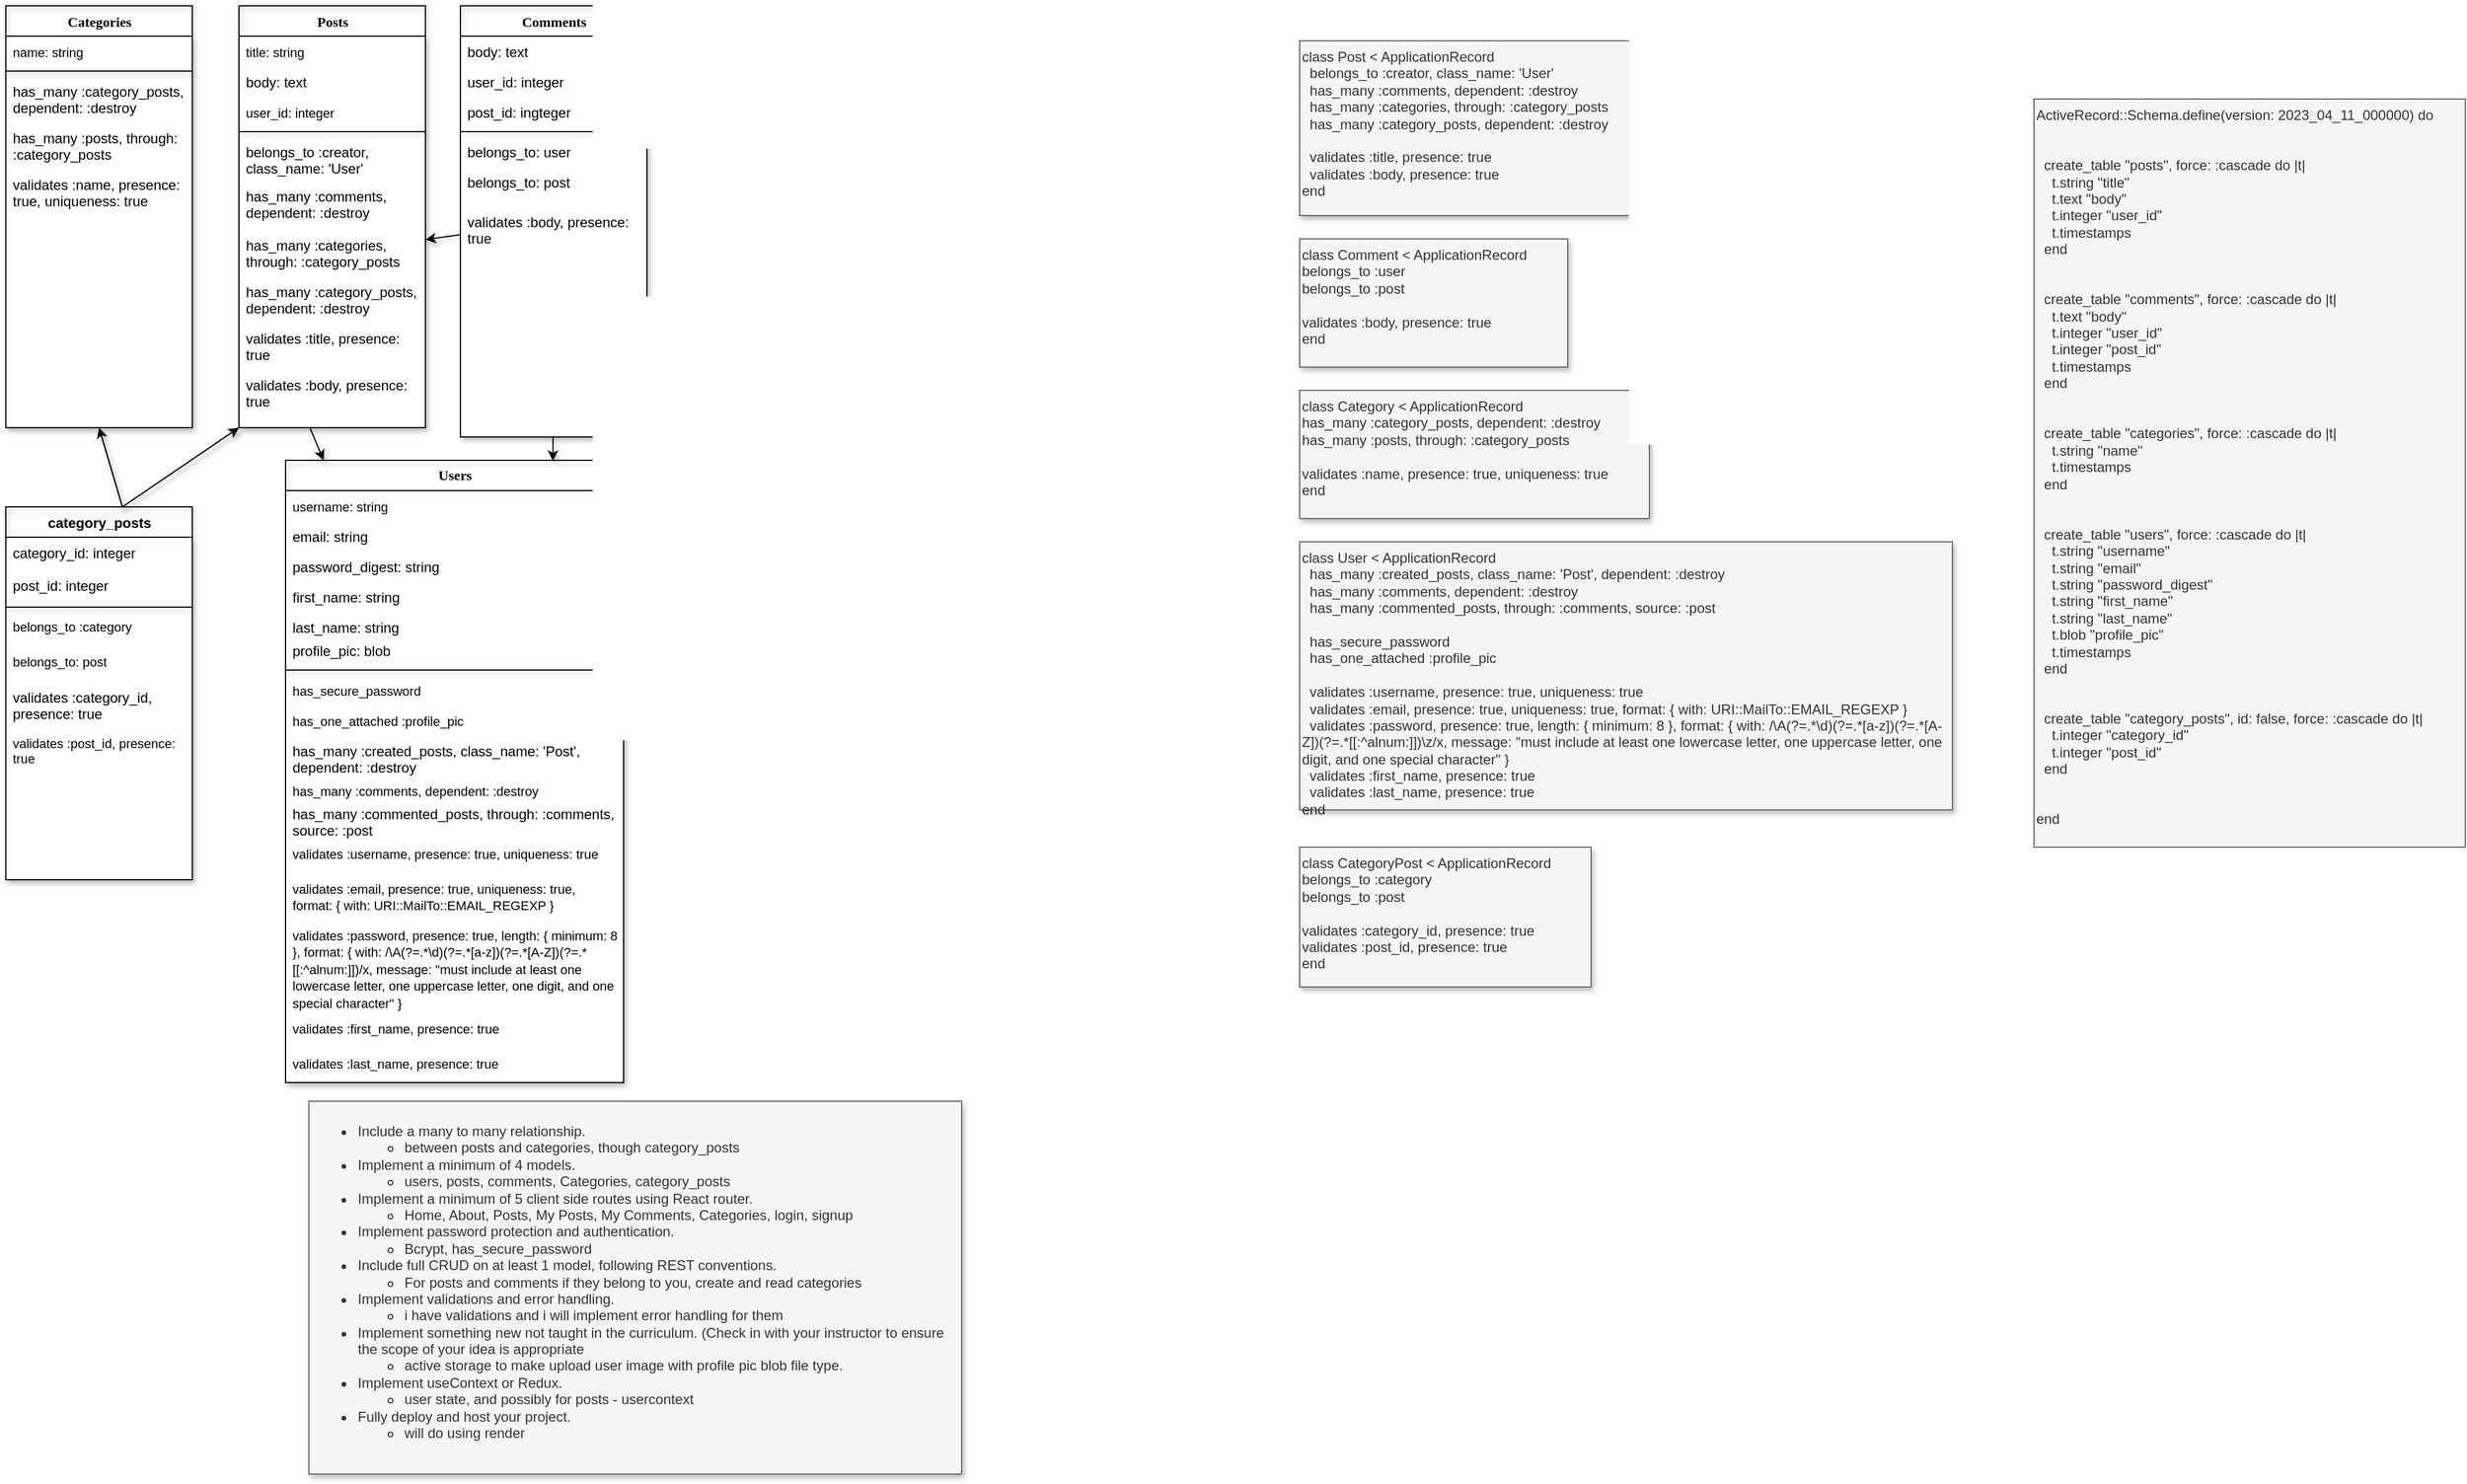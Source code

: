 <mxfile version="21.1.5" type="github" pages="2">
  <diagram name="Back End" id="9f46799a-70d6-7492-0946-bef42562c5a5">
    <mxGraphModel dx="658" dy="431" grid="1" gridSize="10" guides="1" tooltips="1" connect="1" arrows="1" fold="1" page="1" pageScale="1" pageWidth="1100" pageHeight="850" background="none" math="0" shadow="0">
      <root>
        <mxCell id="0" />
        <mxCell id="1" parent="0" />
        <mxCell id="78961159f06e98e8-17" value="Users" style="swimlane;html=1;fontStyle=1;align=center;verticalAlign=middle;childLayout=stackLayout;horizontal=1;startSize=26;horizontalStack=0;resizeParent=1;resizeLast=0;collapsible=1;marginBottom=0;swimlaneFillColor=#ffffff;rounded=0;shadow=1;comic=0;labelBackgroundColor=none;strokeWidth=1;fillColor=none;fontFamily=Verdana;fontSize=12;swimlaneLine=1;" parent="1" vertex="1">
          <mxGeometry x="250" y="400" width="290" height="534" as="geometry" />
        </mxCell>
        <mxCell id="840bowjbzDEZUcGG1Qwe-18" value="&lt;font style=&quot;font-size: 11px;&quot;&gt;username: string&lt;/font&gt;" style="text;html=1;strokeColor=none;fillColor=none;align=left;verticalAlign=top;spacingLeft=4;spacingRight=4;whiteSpace=wrap;overflow=hidden;rotatable=0;points=[[0,0.5],[1,0.5]];portConstraint=eastwest;swimlaneLine=1;shadow=1;" vertex="1" parent="78961159f06e98e8-17">
          <mxGeometry y="26" width="290" height="26" as="geometry" />
        </mxCell>
        <mxCell id="840bowjbzDEZUcGG1Qwe-47" value="email: string" style="text;html=1;strokeColor=none;fillColor=none;align=left;verticalAlign=top;spacingLeft=4;spacingRight=4;whiteSpace=wrap;overflow=hidden;rotatable=0;points=[[0,0.5],[1,0.5]];portConstraint=eastwest;swimlaneLine=1;shadow=1;" vertex="1" parent="78961159f06e98e8-17">
          <mxGeometry y="52" width="290" height="26" as="geometry" />
        </mxCell>
        <mxCell id="78961159f06e98e8-26" value="password_digest: string" style="text;html=1;strokeColor=none;fillColor=none;align=left;verticalAlign=top;spacingLeft=4;spacingRight=4;whiteSpace=wrap;overflow=hidden;rotatable=0;points=[[0,0.5],[1,0.5]];portConstraint=eastwest;swimlaneLine=1;shadow=1;" parent="78961159f06e98e8-17" vertex="1">
          <mxGeometry y="78" width="290" height="26" as="geometry" />
        </mxCell>
        <mxCell id="840bowjbzDEZUcGG1Qwe-96" value="first_name: string" style="text;html=1;strokeColor=none;fillColor=none;align=left;verticalAlign=top;spacingLeft=4;spacingRight=4;whiteSpace=wrap;overflow=hidden;rotatable=0;points=[[0,0.5],[1,0.5]];portConstraint=eastwest;swimlaneLine=1;shadow=1;" vertex="1" parent="78961159f06e98e8-17">
          <mxGeometry y="104" width="290" height="26" as="geometry" />
        </mxCell>
        <mxCell id="840bowjbzDEZUcGG1Qwe-138" value="last_name: string" style="text;html=1;strokeColor=none;fillColor=none;align=left;verticalAlign=top;spacingLeft=4;spacingRight=4;whiteSpace=wrap;overflow=hidden;rotatable=0;points=[[0,0.5],[1,0.5]];portConstraint=eastwest;swimlaneLine=1;shadow=1;" vertex="1" parent="78961159f06e98e8-17">
          <mxGeometry y="130" width="290" height="20" as="geometry" />
        </mxCell>
        <mxCell id="212dr64XeXqlzMCC1XJu-1" value="profile_pic: blob" style="text;html=1;strokeColor=none;fillColor=none;align=left;verticalAlign=top;spacingLeft=4;spacingRight=4;whiteSpace=wrap;overflow=hidden;rotatable=0;points=[[0,0.5],[1,0.5]];portConstraint=eastwest;swimlaneLine=1;shadow=1;" vertex="1" parent="78961159f06e98e8-17">
          <mxGeometry y="150" width="290" height="26" as="geometry" />
        </mxCell>
        <mxCell id="78961159f06e98e8-19" value="" style="line;html=1;strokeWidth=1;fillColor=none;align=left;verticalAlign=middle;spacingTop=-1;spacingLeft=3;spacingRight=3;rotatable=0;labelPosition=right;points=[];portConstraint=eastwest;swimlaneLine=1;shadow=1;" parent="78961159f06e98e8-17" vertex="1">
          <mxGeometry y="176" width="290" height="8" as="geometry" />
        </mxCell>
        <mxCell id="840bowjbzDEZUcGG1Qwe-67" value="&lt;font style=&quot;font-size: 11px;&quot;&gt;has_secure_password&lt;br&gt;&lt;/font&gt;" style="text;html=1;strokeColor=none;fillColor=none;align=left;verticalAlign=top;spacingLeft=4;spacingRight=4;whiteSpace=wrap;overflow=hidden;rotatable=0;points=[[0,0.5],[1,0.5]];portConstraint=eastwest;swimlaneLine=1;shadow=1;" vertex="1" parent="78961159f06e98e8-17">
          <mxGeometry y="184" width="290" height="26" as="geometry" />
        </mxCell>
        <mxCell id="212dr64XeXqlzMCC1XJu-2" value="&lt;font style=&quot;font-size: 11px;&quot;&gt;has_one_attached :profile_pic&lt;br&gt;&lt;/font&gt;" style="text;html=1;strokeColor=none;fillColor=none;align=left;verticalAlign=top;spacingLeft=4;spacingRight=4;whiteSpace=wrap;overflow=hidden;rotatable=0;points=[[0,0.5],[1,0.5]];portConstraint=eastwest;swimlaneLine=1;shadow=1;" vertex="1" parent="78961159f06e98e8-17">
          <mxGeometry y="210" width="290" height="26" as="geometry" />
        </mxCell>
        <mxCell id="78961159f06e98e8-20" value="has_many :created_posts, class_name: &#39;Post&#39;, dependent: :destroy" style="text;html=1;strokeColor=none;fillColor=none;align=left;verticalAlign=top;spacingLeft=4;spacingRight=4;whiteSpace=wrap;overflow=hidden;rotatable=0;points=[[0,0.5],[1,0.5]];portConstraint=eastwest;swimlaneLine=1;shadow=1;" parent="78961159f06e98e8-17" vertex="1">
          <mxGeometry y="236" width="290" height="34" as="geometry" />
        </mxCell>
        <mxCell id="840bowjbzDEZUcGG1Qwe-46" value="&lt;font style=&quot;font-size: 11px;&quot;&gt;has_many :comments, dependent: :destroy&lt;br&gt;&lt;/font&gt;" style="text;html=1;strokeColor=none;fillColor=none;align=left;verticalAlign=top;spacingLeft=4;spacingRight=4;whiteSpace=wrap;overflow=hidden;rotatable=0;points=[[0,0.5],[1,0.5]];portConstraint=eastwest;swimlaneLine=1;shadow=1;" vertex="1" parent="78961159f06e98e8-17">
          <mxGeometry y="270" width="290" height="20" as="geometry" />
        </mxCell>
        <mxCell id="H9iI2J4C-xqkhaJrDm7--3" value="has_many :commented_posts, through: :comments, source: :post" style="text;html=1;strokeColor=none;fillColor=none;align=left;verticalAlign=top;spacingLeft=4;spacingRight=4;whiteSpace=wrap;overflow=hidden;rotatable=0;points=[[0,0.5],[1,0.5]];portConstraint=eastwest;swimlaneLine=1;shadow=1;" vertex="1" parent="78961159f06e98e8-17">
          <mxGeometry y="290" width="290" height="34" as="geometry" />
        </mxCell>
        <mxCell id="840bowjbzDEZUcGG1Qwe-68" value="&lt;font style=&quot;font-size: 11px;&quot;&gt;validates :username, presence: true, uniqueness: true&lt;br&gt;&lt;/font&gt;" style="text;html=1;strokeColor=none;fillColor=none;align=left;verticalAlign=top;spacingLeft=4;spacingRight=4;whiteSpace=wrap;overflow=hidden;rotatable=0;points=[[0,0.5],[1,0.5]];portConstraint=eastwest;swimlaneLine=1;shadow=1;" vertex="1" parent="78961159f06e98e8-17">
          <mxGeometry y="324" width="290" height="30" as="geometry" />
        </mxCell>
        <mxCell id="840bowjbzDEZUcGG1Qwe-69" value="&lt;font style=&quot;font-size: 11px;&quot;&gt;validates :email, presence: true, uniqueness: true, format: { with: URI::MailTo::EMAIL_REGEXP }&lt;br&gt;&lt;/font&gt;" style="text;html=1;strokeColor=none;fillColor=none;align=left;verticalAlign=top;spacingLeft=4;spacingRight=4;whiteSpace=wrap;overflow=hidden;rotatable=0;points=[[0,0.5],[1,0.5]];portConstraint=eastwest;swimlaneLine=1;shadow=1;" vertex="1" parent="78961159f06e98e8-17">
          <mxGeometry y="354" width="290" height="40" as="geometry" />
        </mxCell>
        <mxCell id="840bowjbzDEZUcGG1Qwe-139" value="&lt;font style=&quot;font-size: 11px;&quot;&gt;validates :password, presence: true, length: { minimum: 8 }, format: { with: /\A(?=.*\d)(?=.*[a-z])(?=.*[A-Z])(?=.*[[:^alnum:]])/x, message: &quot;must include at least one lowercase letter, one uppercase letter, one digit, and one special character&quot; }&lt;br&gt;&lt;/font&gt;" style="text;html=1;strokeColor=none;fillColor=none;align=left;verticalAlign=top;spacingLeft=4;spacingRight=4;whiteSpace=wrap;overflow=hidden;rotatable=0;points=[[0,0.5],[1,0.5]];portConstraint=eastwest;swimlaneLine=1;shadow=1;" vertex="1" parent="78961159f06e98e8-17">
          <mxGeometry y="394" width="290" height="80" as="geometry" />
        </mxCell>
        <mxCell id="840bowjbzDEZUcGG1Qwe-99" value="&lt;font style=&quot;font-size: 11px;&quot;&gt;validates :first_name, presence: true&lt;br&gt;&lt;/font&gt;" style="text;html=1;strokeColor=none;fillColor=none;align=left;verticalAlign=top;spacingLeft=4;spacingRight=4;whiteSpace=wrap;overflow=hidden;rotatable=0;points=[[0,0.5],[1,0.5]];portConstraint=eastwest;swimlaneLine=1;shadow=1;" vertex="1" parent="78961159f06e98e8-17">
          <mxGeometry y="474" width="290" height="30" as="geometry" />
        </mxCell>
        <mxCell id="840bowjbzDEZUcGG1Qwe-100" value="&lt;font style=&quot;font-size: 11px;&quot;&gt;validates :last_name, presence: true&lt;br&gt;&lt;/font&gt;" style="text;html=1;strokeColor=none;fillColor=none;align=left;verticalAlign=top;spacingLeft=4;spacingRight=4;whiteSpace=wrap;overflow=hidden;rotatable=0;points=[[0,0.5],[1,0.5]];portConstraint=eastwest;swimlaneLine=1;shadow=1;" vertex="1" parent="78961159f06e98e8-17">
          <mxGeometry y="504" width="290" height="30" as="geometry" />
        </mxCell>
        <mxCell id="840bowjbzDEZUcGG1Qwe-146" value="" style="edgeStyle=none;rounded=0;orthogonalLoop=1;jettySize=auto;html=1;entryX=0;entryY=1;entryDx=0;entryDy=0;swimlaneLine=1;shadow=1;exitX=0.5;exitY=1;exitDx=0;exitDy=0;" edge="1" parent="1" source="78961159f06e98e8-30" target="840bowjbzDEZUcGG1Qwe-50">
          <mxGeometry relative="1" as="geometry">
            <mxPoint x="330" y="622" as="targetPoint" />
            <Array as="points">
              <mxPoint x="110" y="440" />
            </Array>
          </mxGeometry>
        </mxCell>
        <mxCell id="78961159f06e98e8-30" value="Categories" style="swimlane;html=1;fontStyle=1;align=center;verticalAlign=top;childLayout=stackLayout;horizontal=1;startSize=26;horizontalStack=0;resizeParent=1;resizeLast=0;collapsible=1;marginBottom=0;swimlaneFillColor=#ffffff;rounded=0;shadow=1;comic=0;labelBackgroundColor=none;strokeWidth=1;fillColor=none;fontFamily=Verdana;fontSize=12;swimlaneLine=1;" parent="1" vertex="1">
          <mxGeometry x="10" y="10" width="160" height="362" as="geometry">
            <mxRectangle x="440" y="78" width="130" height="30" as="alternateBounds" />
          </mxGeometry>
        </mxCell>
        <mxCell id="78961159f06e98e8-31" value="&lt;font style=&quot;font-size: 11px;&quot;&gt;name: string&lt;/font&gt;" style="text;html=1;strokeColor=none;fillColor=none;align=left;verticalAlign=top;spacingLeft=4;spacingRight=4;whiteSpace=wrap;overflow=hidden;rotatable=0;points=[[0,0.5],[1,0.5]];portConstraint=eastwest;swimlaneLine=1;shadow=1;" parent="78961159f06e98e8-30" vertex="1">
          <mxGeometry y="26" width="160" height="26" as="geometry" />
        </mxCell>
        <mxCell id="78961159f06e98e8-38" value="" style="line;html=1;strokeWidth=1;fillColor=none;align=left;verticalAlign=middle;spacingTop=-1;spacingLeft=3;spacingRight=3;rotatable=0;labelPosition=right;points=[];portConstraint=eastwest;swimlaneLine=1;shadow=1;" parent="78961159f06e98e8-30" vertex="1">
          <mxGeometry y="52" width="160" height="8" as="geometry" />
        </mxCell>
        <mxCell id="78961159f06e98e8-39" value="has_many :category_posts, dependent: :destroy" style="text;html=1;strokeColor=none;fillColor=none;align=left;verticalAlign=top;spacingLeft=4;spacingRight=4;whiteSpace=wrap;overflow=hidden;rotatable=0;points=[[0,0.5],[1,0.5]];portConstraint=eastwest;swimlaneLine=1;shadow=1;" parent="78961159f06e98e8-30" vertex="1">
          <mxGeometry y="60" width="160" height="40" as="geometry" />
        </mxCell>
        <mxCell id="840bowjbzDEZUcGG1Qwe-84" value="has_many :posts, through: :category_posts" style="text;html=1;strokeColor=none;fillColor=none;align=left;verticalAlign=top;spacingLeft=4;spacingRight=4;whiteSpace=wrap;overflow=hidden;rotatable=0;points=[[0,0.5],[1,0.5]];portConstraint=eastwest;swimlaneLine=1;shadow=1;" vertex="1" parent="78961159f06e98e8-30">
          <mxGeometry y="100" width="160" height="40" as="geometry" />
        </mxCell>
        <mxCell id="840bowjbzDEZUcGG1Qwe-105" value="validates :name, presence: true, uniqueness: true" style="text;html=1;strokeColor=none;fillColor=none;align=left;verticalAlign=top;spacingLeft=4;spacingRight=4;whiteSpace=wrap;overflow=hidden;rotatable=0;points=[[0,0.5],[1,0.5]];portConstraint=eastwest;swimlaneLine=1;shadow=1;" vertex="1" parent="78961159f06e98e8-30">
          <mxGeometry y="140" width="160" height="40" as="geometry" />
        </mxCell>
        <mxCell id="78961159f06e98e8-43" value="&lt;span style=&quot;color: rgb(0, 0, 0); font-family: Helvetica; font-size: 12px; font-style: normal; font-variant-ligatures: normal; font-variant-caps: normal; letter-spacing: normal; orphans: 2; text-align: left; text-indent: 0px; text-transform: none; widows: 2; word-spacing: 0px; -webkit-text-stroke-width: 0px; background-color: rgb(251, 251, 251); text-decoration-thickness: initial; text-decoration-style: initial; text-decoration-color: initial; float: none; display: inline !important;&quot;&gt;category_posts&lt;/span&gt;" style="swimlane;html=1;fontStyle=1;align=center;verticalAlign=top;childLayout=stackLayout;horizontal=1;startSize=26;horizontalStack=0;resizeParent=1;resizeLast=0;collapsible=1;marginBottom=0;swimlaneFillColor=#ffffff;rounded=0;shadow=1;comic=0;labelBackgroundColor=none;strokeWidth=1;fillColor=none;fontFamily=Verdana;fontSize=12;swimlaneLine=1;" parent="1" vertex="1">
          <mxGeometry x="10" y="440" width="160" height="320" as="geometry" />
        </mxCell>
        <mxCell id="78961159f06e98e8-52" value="&lt;font style=&quot;font-size: 12px;&quot;&gt;category_id: integer&lt;/font&gt;" style="text;html=1;strokeColor=none;fillColor=none;align=left;verticalAlign=top;spacingLeft=4;spacingRight=4;whiteSpace=wrap;overflow=hidden;rotatable=0;points=[[0,0.5],[1,0.5]];portConstraint=eastwest;fontSize=7;swimlaneLine=1;shadow=1;" parent="78961159f06e98e8-43" vertex="1">
          <mxGeometry y="26" width="160" height="28" as="geometry" />
        </mxCell>
        <mxCell id="840bowjbzDEZUcGG1Qwe-44" value="&lt;font style=&quot;font-size: 12px;&quot;&gt;post_id: integer&lt;/font&gt;" style="text;html=1;strokeColor=none;fillColor=none;align=left;verticalAlign=top;spacingLeft=4;spacingRight=4;whiteSpace=wrap;overflow=hidden;rotatable=0;points=[[0,0.5],[1,0.5]];portConstraint=eastwest;fontSize=7;swimlaneLine=1;shadow=1;" vertex="1" parent="78961159f06e98e8-43">
          <mxGeometry y="54" width="160" height="28" as="geometry" />
        </mxCell>
        <mxCell id="78961159f06e98e8-51" value="" style="line;html=1;strokeWidth=1;fillColor=none;align=left;verticalAlign=middle;spacingTop=-1;spacingLeft=3;spacingRight=3;rotatable=0;labelPosition=right;points=[];portConstraint=eastwest;swimlaneLine=1;shadow=1;" parent="78961159f06e98e8-43" vertex="1">
          <mxGeometry y="82" width="160" height="8" as="geometry" />
        </mxCell>
        <mxCell id="840bowjbzDEZUcGG1Qwe-38" value="&lt;font style=&quot;font-size: 11px;&quot;&gt;belongs_to :category&lt;/font&gt;" style="text;html=1;strokeColor=none;fillColor=none;align=left;verticalAlign=top;spacingLeft=4;spacingRight=4;whiteSpace=wrap;overflow=hidden;rotatable=0;points=[[0,0.5],[1,0.5]];portConstraint=eastwest;fontSize=7;swimlaneLine=1;shadow=1;" vertex="1" parent="78961159f06e98e8-43">
          <mxGeometry y="90" width="160" height="30" as="geometry" />
        </mxCell>
        <mxCell id="840bowjbzDEZUcGG1Qwe-81" value="&lt;font style=&quot;font-size: 11px;&quot;&gt;belongs_to: post&lt;/font&gt;" style="text;html=1;strokeColor=none;fillColor=none;align=left;verticalAlign=top;spacingLeft=4;spacingRight=4;whiteSpace=wrap;overflow=hidden;rotatable=0;points=[[0,0.5],[1,0.5]];portConstraint=eastwest;fontSize=7;swimlaneLine=1;shadow=1;" vertex="1" parent="78961159f06e98e8-43">
          <mxGeometry y="120" width="160" height="30" as="geometry" />
        </mxCell>
        <mxCell id="840bowjbzDEZUcGG1Qwe-82" value="&lt;meta charset=&quot;utf-8&quot;&gt;&lt;span style=&quot;color: rgb(0, 0, 0); font-family: Helvetica; font-size: 12px; font-style: normal; font-variant-ligatures: normal; font-variant-caps: normal; font-weight: 400; letter-spacing: normal; orphans: 2; text-align: left; text-indent: 0px; text-transform: none; widows: 2; word-spacing: 0px; -webkit-text-stroke-width: 0px; background-color: rgb(251, 251, 251); text-decoration-thickness: initial; text-decoration-style: initial; text-decoration-color: initial; float: none; display: inline !important;&quot;&gt;validates :category_id, presence: true&lt;/span&gt;" style="text;html=1;strokeColor=none;fillColor=none;align=left;verticalAlign=top;spacingLeft=4;spacingRight=4;whiteSpace=wrap;overflow=hidden;rotatable=0;points=[[0,0.5],[1,0.5]];portConstraint=eastwest;fontSize=7;swimlaneLine=1;shadow=1;" vertex="1" parent="78961159f06e98e8-43">
          <mxGeometry y="150" width="160" height="40" as="geometry" />
        </mxCell>
        <mxCell id="840bowjbzDEZUcGG1Qwe-107" value="&lt;font style=&quot;font-size: 11px;&quot;&gt;validates :post_id, presence: true&lt;/font&gt;" style="text;html=1;strokeColor=none;fillColor=none;align=left;verticalAlign=top;spacingLeft=4;spacingRight=4;whiteSpace=wrap;overflow=hidden;rotatable=0;points=[[0,0.5],[1,0.5]];portConstraint=eastwest;fontSize=7;swimlaneLine=1;shadow=1;" vertex="1" parent="78961159f06e98e8-43">
          <mxGeometry y="190" width="160" height="40" as="geometry" />
        </mxCell>
        <mxCell id="840bowjbzDEZUcGG1Qwe-136" value="" style="edgeStyle=none;rounded=0;orthogonalLoop=1;jettySize=auto;html=1;entryX=0.791;entryY=0.001;entryDx=0;entryDy=0;entryPerimeter=0;swimlaneLine=1;shadow=1;" edge="1" parent="1" source="78961159f06e98e8-69" target="78961159f06e98e8-17">
          <mxGeometry relative="1" as="geometry">
            <mxPoint x="590.72" y="502" as="targetPoint" />
          </mxGeometry>
        </mxCell>
        <mxCell id="840bowjbzDEZUcGG1Qwe-137" value="" style="edgeStyle=none;rounded=0;orthogonalLoop=1;jettySize=auto;html=1;swimlaneLine=1;shadow=1;" edge="1" parent="1" source="78961159f06e98e8-69" target="840bowjbzDEZUcGG1Qwe-75">
          <mxGeometry relative="1" as="geometry" />
        </mxCell>
        <mxCell id="78961159f06e98e8-69" value="Comments" style="swimlane;html=1;fontStyle=1;align=center;verticalAlign=top;childLayout=stackLayout;horizontal=1;startSize=26;horizontalStack=0;resizeParent=1;resizeLast=0;collapsible=1;marginBottom=0;swimlaneFillColor=#ffffff;rounded=0;shadow=1;comic=0;labelBackgroundColor=none;strokeWidth=1;fillColor=none;fontFamily=Verdana;fontSize=12;swimlaneLine=1;" parent="1" vertex="1">
          <mxGeometry x="400" y="10" width="160" height="370" as="geometry" />
        </mxCell>
        <mxCell id="78961159f06e98e8-70" value="body: text" style="text;html=1;strokeColor=none;fillColor=none;align=left;verticalAlign=top;spacingLeft=4;spacingRight=4;whiteSpace=wrap;overflow=hidden;rotatable=0;points=[[0,0.5],[1,0.5]];portConstraint=eastwest;swimlaneLine=1;shadow=1;" parent="78961159f06e98e8-69" vertex="1">
          <mxGeometry y="26" width="160" height="26" as="geometry" />
        </mxCell>
        <mxCell id="78961159f06e98e8-71" value="user_id: integer" style="text;html=1;strokeColor=none;fillColor=none;align=left;verticalAlign=top;spacingLeft=4;spacingRight=4;whiteSpace=wrap;overflow=hidden;rotatable=0;points=[[0,0.5],[1,0.5]];portConstraint=eastwest;swimlaneLine=1;shadow=1;" parent="78961159f06e98e8-69" vertex="1">
          <mxGeometry y="52" width="160" height="26" as="geometry" />
        </mxCell>
        <mxCell id="78961159f06e98e8-72" value="post_id: ingteger" style="text;html=1;strokeColor=none;fillColor=none;align=left;verticalAlign=top;spacingLeft=4;spacingRight=4;whiteSpace=wrap;overflow=hidden;rotatable=0;points=[[0,0.5],[1,0.5]];portConstraint=eastwest;swimlaneLine=1;shadow=1;" parent="78961159f06e98e8-69" vertex="1">
          <mxGeometry y="78" width="160" height="26" as="geometry" />
        </mxCell>
        <mxCell id="78961159f06e98e8-77" value="" style="line;html=1;strokeWidth=1;fillColor=none;align=left;verticalAlign=middle;spacingTop=-1;spacingLeft=3;spacingRight=3;rotatable=0;labelPosition=right;points=[];portConstraint=eastwest;swimlaneLine=1;shadow=1;" parent="78961159f06e98e8-69" vertex="1">
          <mxGeometry y="104" width="160" height="8" as="geometry" />
        </mxCell>
        <mxCell id="78961159f06e98e8-81" value="belongs_to: user" style="text;html=1;strokeColor=none;fillColor=none;align=left;verticalAlign=top;spacingLeft=4;spacingRight=4;whiteSpace=wrap;overflow=hidden;rotatable=0;points=[[0,0.5],[1,0.5]];portConstraint=eastwest;swimlaneLine=1;shadow=1;" parent="78961159f06e98e8-69" vertex="1">
          <mxGeometry y="112" width="160" height="26" as="geometry" />
        </mxCell>
        <mxCell id="840bowjbzDEZUcGG1Qwe-31" value="belongs_to: post" style="text;html=1;strokeColor=none;fillColor=none;align=left;verticalAlign=top;spacingLeft=4;spacingRight=4;whiteSpace=wrap;overflow=hidden;rotatable=0;points=[[0,0.5],[1,0.5]];portConstraint=eastwest;swimlaneLine=1;shadow=1;" vertex="1" parent="78961159f06e98e8-69">
          <mxGeometry y="138" width="160" height="34" as="geometry" />
        </mxCell>
        <mxCell id="840bowjbzDEZUcGG1Qwe-32" value="validates :body, presence: true&lt;br style=&quot;border-color: var(--border-color);&quot;&gt;" style="text;html=1;strokeColor=none;fillColor=none;align=left;verticalAlign=top;spacingLeft=4;spacingRight=4;whiteSpace=wrap;overflow=hidden;rotatable=0;points=[[0,0.5],[1,0.5]];portConstraint=eastwest;swimlaneLine=1;shadow=1;" vertex="1" parent="78961159f06e98e8-69">
          <mxGeometry y="172" width="160" height="40" as="geometry" />
        </mxCell>
        <mxCell id="840bowjbzDEZUcGG1Qwe-134" value="" style="edgeStyle=none;rounded=0;orthogonalLoop=1;jettySize=auto;html=1;swimlaneLine=1;shadow=1;" edge="1" parent="1" target="78961159f06e98e8-17">
          <mxGeometry relative="1" as="geometry">
            <mxPoint x="270" y="370" as="sourcePoint" />
            <mxPoint x="531.84" y="500.78" as="targetPoint" />
          </mxGeometry>
        </mxCell>
        <mxCell id="840bowjbzDEZUcGG1Qwe-151" value="" style="edgeStyle=none;rounded=0;orthogonalLoop=1;jettySize=auto;html=1;entryX=0.5;entryY=1;entryDx=0;entryDy=0;exitX=0;exitY=1;exitDx=0;exitDy=0;swimlaneLine=1;shadow=1;" edge="1" parent="1" source="840bowjbzDEZUcGG1Qwe-50" target="78961159f06e98e8-30">
          <mxGeometry relative="1" as="geometry">
            <mxPoint x="420" y="653" as="targetPoint" />
            <Array as="points">
              <mxPoint x="110" y="440" />
            </Array>
          </mxGeometry>
        </mxCell>
        <mxCell id="840bowjbzDEZUcGG1Qwe-50" value="Posts" style="swimlane;html=1;fontStyle=1;align=center;verticalAlign=top;childLayout=stackLayout;horizontal=1;startSize=26;horizontalStack=0;resizeParent=1;resizeLast=0;collapsible=1;marginBottom=0;swimlaneFillColor=#ffffff;rounded=0;shadow=1;comic=0;labelBackgroundColor=none;strokeWidth=1;fillColor=none;fontFamily=Verdana;fontSize=12;swimlaneLine=1;" vertex="1" parent="1">
          <mxGeometry x="210" y="10" width="160" height="362" as="geometry">
            <mxRectangle x="440" y="78" width="130" height="30" as="alternateBounds" />
          </mxGeometry>
        </mxCell>
        <mxCell id="840bowjbzDEZUcGG1Qwe-51" value="&lt;font style=&quot;font-size: 11px;&quot;&gt;title: string&lt;/font&gt;" style="text;html=1;strokeColor=none;fillColor=none;align=left;verticalAlign=top;spacingLeft=4;spacingRight=4;whiteSpace=wrap;overflow=hidden;rotatable=0;points=[[0,0.5],[1,0.5]];portConstraint=eastwest;swimlaneLine=1;shadow=1;" vertex="1" parent="840bowjbzDEZUcGG1Qwe-50">
          <mxGeometry y="26" width="160" height="26" as="geometry" />
        </mxCell>
        <mxCell id="840bowjbzDEZUcGG1Qwe-52" value="body: text" style="text;html=1;strokeColor=none;fillColor=none;align=left;verticalAlign=top;spacingLeft=4;spacingRight=4;whiteSpace=wrap;overflow=hidden;rotatable=0;points=[[0,0.5],[1,0.5]];portConstraint=eastwest;swimlaneLine=1;shadow=1;" vertex="1" parent="840bowjbzDEZUcGG1Qwe-50">
          <mxGeometry y="52" width="160" height="26" as="geometry" />
        </mxCell>
        <mxCell id="840bowjbzDEZUcGG1Qwe-53" value="&lt;font style=&quot;font-size: 11px;&quot;&gt;user_id: integer&lt;/font&gt;" style="text;html=1;strokeColor=none;fillColor=none;align=left;verticalAlign=top;spacingLeft=4;spacingRight=4;whiteSpace=wrap;overflow=hidden;rotatable=0;points=[[0,0.5],[1,0.5]];portConstraint=eastwest;swimlaneLine=1;shadow=1;" vertex="1" parent="840bowjbzDEZUcGG1Qwe-50">
          <mxGeometry y="78" width="160" height="26" as="geometry" />
        </mxCell>
        <mxCell id="840bowjbzDEZUcGG1Qwe-54" value="" style="line;html=1;strokeWidth=1;fillColor=none;align=left;verticalAlign=middle;spacingTop=-1;spacingLeft=3;spacingRight=3;rotatable=0;labelPosition=right;points=[];portConstraint=eastwest;swimlaneLine=1;shadow=1;" vertex="1" parent="840bowjbzDEZUcGG1Qwe-50">
          <mxGeometry y="104" width="160" height="8" as="geometry" />
        </mxCell>
        <mxCell id="840bowjbzDEZUcGG1Qwe-55" value="belongs_to :creator, class_name: &#39;User&#39;" style="text;html=1;strokeColor=none;fillColor=none;align=left;verticalAlign=top;spacingLeft=4;spacingRight=4;whiteSpace=wrap;overflow=hidden;rotatable=0;points=[[0,0.5],[1,0.5]];portConstraint=eastwest;swimlaneLine=1;shadow=1;" vertex="1" parent="840bowjbzDEZUcGG1Qwe-50">
          <mxGeometry y="112" width="160" height="38" as="geometry" />
        </mxCell>
        <mxCell id="840bowjbzDEZUcGG1Qwe-73" value="has_many :comments, dependent: :destroy" style="text;html=1;strokeColor=none;fillColor=none;align=left;verticalAlign=top;spacingLeft=4;spacingRight=4;whiteSpace=wrap;overflow=hidden;rotatable=0;points=[[0,0.5],[1,0.5]];portConstraint=eastwest;swimlaneLine=1;shadow=1;" vertex="1" parent="840bowjbzDEZUcGG1Qwe-50">
          <mxGeometry y="150" width="160" height="42" as="geometry" />
        </mxCell>
        <mxCell id="840bowjbzDEZUcGG1Qwe-75" value="has_many :categories, through: :category_posts" style="text;html=1;strokeColor=none;fillColor=none;align=left;verticalAlign=top;spacingLeft=4;spacingRight=4;whiteSpace=wrap;overflow=hidden;rotatable=0;points=[[0,0.5],[1,0.5]];portConstraint=eastwest;swimlaneLine=1;shadow=1;" vertex="1" parent="840bowjbzDEZUcGG1Qwe-50">
          <mxGeometry y="192" width="160" height="40" as="geometry" />
        </mxCell>
        <mxCell id="840bowjbzDEZUcGG1Qwe-74" value="has_many :category_posts, dependent: :destroy" style="text;html=1;strokeColor=none;fillColor=none;align=left;verticalAlign=top;spacingLeft=4;spacingRight=4;whiteSpace=wrap;overflow=hidden;rotatable=0;points=[[0,0.5],[1,0.5]];portConstraint=eastwest;swimlaneLine=1;shadow=1;" vertex="1" parent="840bowjbzDEZUcGG1Qwe-50">
          <mxGeometry y="232" width="160" height="40" as="geometry" />
        </mxCell>
        <mxCell id="840bowjbzDEZUcGG1Qwe-76" value="validates :title, presence: true" style="text;html=1;strokeColor=none;fillColor=none;align=left;verticalAlign=top;spacingLeft=4;spacingRight=4;whiteSpace=wrap;overflow=hidden;rotatable=0;points=[[0,0.5],[1,0.5]];portConstraint=eastwest;swimlaneLine=1;shadow=1;" vertex="1" parent="840bowjbzDEZUcGG1Qwe-50">
          <mxGeometry y="272" width="160" height="40" as="geometry" />
        </mxCell>
        <mxCell id="840bowjbzDEZUcGG1Qwe-77" value="validates :body, presence: true" style="text;html=1;strokeColor=none;fillColor=none;align=left;verticalAlign=top;spacingLeft=4;spacingRight=4;whiteSpace=wrap;overflow=hidden;rotatable=0;points=[[0,0.5],[1,0.5]];portConstraint=eastwest;swimlaneLine=1;shadow=1;" vertex="1" parent="840bowjbzDEZUcGG1Qwe-50">
          <mxGeometry y="312" width="160" height="40" as="geometry" />
        </mxCell>
        <mxCell id="840bowjbzDEZUcGG1Qwe-95" value="ActiveRecord::Schema.define(version: 2023_04_11_000000) do&lt;br&gt;&lt;br&gt;&lt;br&gt;&amp;nbsp; create_table &quot;posts&quot;, force: :cascade do |t|&lt;br&gt;&amp;nbsp; &amp;nbsp; t.string &quot;title&quot;&lt;br&gt;&amp;nbsp; &amp;nbsp; t.text &quot;body&quot;&lt;br&gt;&amp;nbsp; &amp;nbsp; t.integer &quot;user_id&quot;&lt;br&gt;&amp;nbsp; &amp;nbsp; t.timestamps&lt;br&gt;&amp;nbsp; end&lt;br&gt;&lt;br&gt;&lt;br&gt;&amp;nbsp; create_table &quot;comments&quot;, force: :cascade do |t|&lt;br&gt;&amp;nbsp; &amp;nbsp; t.text &quot;body&quot;&lt;br&gt;&amp;nbsp; &amp;nbsp; t.integer &quot;user_id&quot;&lt;br&gt;&amp;nbsp; &amp;nbsp; t.integer &quot;post_id&quot;&lt;br&gt;&amp;nbsp; &amp;nbsp; t.timestamps&lt;br&gt;&amp;nbsp; end&lt;br&gt;&lt;br&gt;&lt;br&gt;&amp;nbsp; create_table &quot;categories&quot;, force: :cascade do |t|&lt;br&gt;&amp;nbsp; &amp;nbsp; t.string &quot;name&quot;&lt;br&gt;&amp;nbsp; &amp;nbsp; t.timestamps&lt;br&gt;&amp;nbsp; end&lt;br&gt;&lt;br&gt;&lt;br&gt;&amp;nbsp; create_table &quot;users&quot;, force: :cascade do |t|&lt;br&gt;&amp;nbsp; &amp;nbsp; t.string &quot;username&quot;&lt;br&gt;&amp;nbsp; &amp;nbsp; t.string &quot;email&quot;&lt;br&gt;&amp;nbsp; &amp;nbsp; t.string &quot;password_digest&quot;&lt;br&gt;&amp;nbsp; &amp;nbsp; t.string &quot;first_name&quot;&lt;br&gt;&amp;nbsp; &amp;nbsp; t.string &quot;last_name&quot;&lt;br&gt;&amp;nbsp; &amp;nbsp; t.blob &quot;profile_pic&quot;&lt;br&gt;&amp;nbsp; &amp;nbsp; t.timestamps&lt;br&gt;&amp;nbsp; end&lt;br&gt;&lt;br&gt;&lt;br&gt;&amp;nbsp; create_table &quot;category_posts&quot;, id: false, force: :cascade do |t|&lt;br&gt;&amp;nbsp; &amp;nbsp; t.integer &quot;category_id&quot;&lt;br&gt;&amp;nbsp; &amp;nbsp; t.integer &quot;post_id&quot;&lt;br&gt;&amp;nbsp; end&lt;br&gt;&lt;br&gt;&lt;br&gt;end" style="text;whiteSpace=wrap;html=1;fillColor=#f5f5f5;fontColor=#333333;strokeColor=#666666;" vertex="1" parent="1">
          <mxGeometry x="1750" y="90" width="370" height="642" as="geometry" />
        </mxCell>
        <mxCell id="840bowjbzDEZUcGG1Qwe-98" value="&lt;div&gt;&lt;div&gt;class User &amp;lt; ApplicationRecord&lt;/div&gt;&lt;div&gt;&amp;nbsp; has_many :created_posts, class_name: &#39;Post&#39;, dependent: :destroy&lt;/div&gt;&lt;div&gt;&amp;nbsp; has_many :comments, dependent: :destroy&lt;/div&gt;&lt;div&gt;&amp;nbsp; has_many :commented_posts, through: :comments, source: :post&lt;/div&gt;&lt;div&gt;&lt;br&gt;&lt;/div&gt;&lt;div&gt;&amp;nbsp; has_secure_password&lt;/div&gt;&lt;div&gt;&amp;nbsp; has_one_attached :profile_pic&lt;/div&gt;&lt;div&gt;&lt;br&gt;&lt;/div&gt;&lt;div&gt;&amp;nbsp; validates :username, presence: true, uniqueness: true&lt;/div&gt;&lt;div&gt;&amp;nbsp; validates :email, presence: true, uniqueness: true, format: { with: URI::MailTo::EMAIL_REGEXP }&lt;/div&gt;&lt;div&gt;&amp;nbsp; validates :password, presence: true, length: { minimum: 8 }, format: { with: /\A(?=.*\d)(?=.*[a-z])(?=.*[A-Z])(?=.*[[:^alnum:]])\z/x, message: &quot;must include at least one lowercase letter, one uppercase letter, one digit, and one special character&quot; }&lt;/div&gt;&lt;div&gt;&amp;nbsp; validates :first_name, presence: true&lt;/div&gt;&lt;div&gt;&amp;nbsp; validates :last_name, presence: true&lt;/div&gt;&lt;div&gt;end&lt;/div&gt;&lt;/div&gt;&lt;div&gt;&lt;br&gt;&lt;/div&gt;" style="text;whiteSpace=wrap;html=1;fillColor=#f5f5f5;fontColor=#333333;strokeColor=#666666;shadow=1;" vertex="1" parent="1">
          <mxGeometry x="1120" y="470" width="560" height="230" as="geometry" />
        </mxCell>
        <mxCell id="840bowjbzDEZUcGG1Qwe-101" value="&lt;div&gt;class Post &amp;lt; ApplicationRecord&lt;/div&gt;&lt;div&gt;&amp;nbsp; belongs_to :creator, class_name: &#39;User&#39;&lt;/div&gt;&lt;div&gt;&amp;nbsp; has_many :comments, dependent: :destroy&lt;/div&gt;&lt;div&gt;&amp;nbsp; has_many :categories, through: :category_posts&lt;/div&gt;&lt;div&gt;&amp;nbsp; has_many :category_posts, dependent: :destroy&lt;/div&gt;&lt;div&gt;&lt;br&gt;&lt;/div&gt;&lt;div&gt;&amp;nbsp; validates :title, presence: true&lt;/div&gt;&lt;div&gt;&amp;nbsp; validates :body, presence: true&lt;/div&gt;&lt;div&gt;end&lt;/div&gt;&lt;div&gt;&lt;br&gt;&lt;/div&gt;" style="text;whiteSpace=wrap;html=1;fillColor=#f5f5f5;fontColor=#333333;strokeColor=#666666;shadow=1;" vertex="1" parent="1">
          <mxGeometry x="1120" y="40" width="290" height="150" as="geometry" />
        </mxCell>
        <mxCell id="840bowjbzDEZUcGG1Qwe-103" value="class Comment &lt; ApplicationRecord&#xa;  belongs_to :user&#xa;  belongs_to :post&#xa;&#xa;  validates :body, presence: true&#xa;end" style="text;whiteSpace=wrap;html=1;fillColor=#f5f5f5;fontColor=#333333;strokeColor=#666666;shadow=1;" vertex="1" parent="1">
          <mxGeometry x="1120" y="210" width="230" height="110" as="geometry" />
        </mxCell>
        <mxCell id="840bowjbzDEZUcGG1Qwe-104" value="class Category &lt; ApplicationRecord&#xa;  has_many :category_posts, dependent: :destroy&#xa;  has_many :posts, through: :category_posts&#xa;&#xa;  validates :name, presence: true, uniqueness: true&#xa;end" style="text;whiteSpace=wrap;html=1;fillColor=#f5f5f5;fontColor=#333333;strokeColor=#666666;shadow=1;" vertex="1" parent="1">
          <mxGeometry x="1120" y="340" width="300" height="110" as="geometry" />
        </mxCell>
        <mxCell id="840bowjbzDEZUcGG1Qwe-106" value="class CategoryPost &lt; ApplicationRecord&#xa;  belongs_to :category&#xa;  belongs_to :post&#xa;&#xa;  validates :category_id, presence: true&#xa;  validates :post_id, presence: true&#xa;end" style="text;whiteSpace=wrap;html=1;fillColor=#f5f5f5;fontColor=#333333;strokeColor=#666666;shadow=1;" vertex="1" parent="1">
          <mxGeometry x="1120" y="732" width="250" height="120" as="geometry" />
        </mxCell>
        <mxCell id="840bowjbzDEZUcGG1Qwe-108" value="&lt;ul&gt;&lt;li&gt;Include a many to many relationship.&lt;/li&gt;&lt;ul&gt;&lt;li&gt;between posts and categories, though category_posts&lt;/li&gt;&lt;/ul&gt;&lt;li&gt;Implement a minimum of 4 models.&lt;/li&gt;&lt;ul&gt;&lt;li&gt;users, posts, comments,&amp;nbsp;Categories,&amp;nbsp;category_posts&lt;/li&gt;&lt;/ul&gt;&lt;li&gt;Implement a minimum of 5 client side routes using React router.&lt;/li&gt;&lt;ul&gt;&lt;li&gt;Home, About, Posts, My Posts, My Comments, Categories, login, signup&lt;/li&gt;&lt;/ul&gt;&lt;li&gt;Implement password protection and authentication.&lt;/li&gt;&lt;ul&gt;&lt;li&gt;Bcrypt, has_secure_password&lt;/li&gt;&lt;/ul&gt;&lt;li&gt;Include full CRUD on at least 1 model, following REST conventions.&lt;/li&gt;&lt;ul&gt;&lt;li&gt;For posts and comments if they belong to you, create and read categories&lt;/li&gt;&lt;/ul&gt;&lt;li&gt;Implement validations and error handling.&lt;/li&gt;&lt;ul&gt;&lt;li&gt;i have validations and i will implement error handling for them&lt;/li&gt;&lt;/ul&gt;&lt;li&gt;Implement something new not taught in the curriculum. (Check in with your instructor to ensure the scope of your idea is appropriate&lt;/li&gt;&lt;ul&gt;&lt;li&gt;active storage to make upload user image with profile pic blob file type.&lt;/li&gt;&lt;/ul&gt;&lt;li&gt;Implement useContext or Redux.&lt;/li&gt;&lt;ul&gt;&lt;li&gt;user state, and possibly for posts - usercontext&lt;/li&gt;&lt;/ul&gt;&lt;li&gt;Fully deploy and host your project.&lt;/li&gt;&lt;ul&gt;&lt;li&gt;will do using render&lt;/li&gt;&lt;/ul&gt;&lt;/ul&gt;" style="text;whiteSpace=wrap;html=1;fillColor=#f5f5f5;fontColor=#333333;strokeColor=#666666;shadow=1;" vertex="1" parent="1">
          <mxGeometry x="270" y="950" width="560" height="320" as="geometry" />
        </mxCell>
      </root>
    </mxGraphModel>
  </diagram>
  <diagram id="j1TazXPmE9TKFb9F2Rzd" name="Front End">
    <mxGraphModel dx="1590" dy="1137" grid="1" gridSize="10" guides="1" tooltips="1" connect="1" arrows="1" fold="1" page="1" pageScale="1" pageWidth="850" pageHeight="1100" math="0" shadow="0">
      <root>
        <mxCell id="0" />
        <mxCell id="1" parent="0" />
        <mxCell id="fdz8q0eQDnviNLkozxcY-1" value="" style="whiteSpace=wrap;html=1;aspect=fixed;" vertex="1" parent="1">
          <mxGeometry x="50" y="70" width="760" height="760" as="geometry" />
        </mxCell>
        <mxCell id="fdz8q0eQDnviNLkozxcY-3" value="" style="rounded=0;whiteSpace=wrap;html=1;" vertex="1" parent="1">
          <mxGeometry x="90" y="90" width="690" height="90" as="geometry" />
        </mxCell>
        <mxCell id="fdz8q0eQDnviNLkozxcY-4" value="User Views: registration form, login form&lt;br&gt;&lt;br&gt;Post Views: list of all posts, individual post page, where you can see the post and its comments and crud your post and see everyone else post&lt;br&gt;&lt;br&gt;Category Views: list of all categories, create category form when creating a post&lt;br&gt;&lt;br&gt;5 client side routes:&lt;br&gt;&lt;br&gt;&quot;/&quot; (home page)&lt;br&gt;&quot;/about&quot; (about page)&lt;br&gt;&quot;/posts&quot; (list of all posts)&lt;br&gt;&quot;/posts/new&quot; (create post form)&lt;br&gt;&quot;/posts/:id/edit&quot; (edit post form)&lt;br&gt;&quot;/posts/:id&quot; (individual post page)&lt;br&gt;&quot;/categories&quot; (list of all categories)&lt;br&gt;&quot;/user/register&quot; (registration form)&lt;br&gt;&quot;/user/login&quot; (login form)&lt;br&gt;&lt;br&gt;" style="text;whiteSpace=wrap;html=1;rounded=0;glass=0;shadow=1;fillColor=#f5f5f5;fontColor=#333333;strokeColor=#666666;" vertex="1" parent="1">
          <mxGeometry x="910" y="140" width="560" height="280" as="geometry" />
        </mxCell>
        <mxCell id="fdz8q0eQDnviNLkozxcY-6" value="&lt;b&gt;&lt;i&gt;&lt;font style=&quot;font-size: 17px;&quot;&gt;Title&lt;/font&gt;&lt;/i&gt;&lt;/b&gt;" style="rounded=0;whiteSpace=wrap;html=1;" vertex="1" parent="1">
          <mxGeometry x="380" y="100" width="120" height="30" as="geometry" />
        </mxCell>
        <mxCell id="fdz8q0eQDnviNLkozxcY-7" value="Home&amp;nbsp;" style="rounded=0;whiteSpace=wrap;html=1;" vertex="1" parent="1">
          <mxGeometry x="180" y="140" width="70" height="30" as="geometry" />
        </mxCell>
        <mxCell id="fdz8q0eQDnviNLkozxcY-8" value="Home&amp;nbsp; &amp;nbsp; &amp;nbsp; About&amp;nbsp; &amp;nbsp; Posts&amp;nbsp; &amp;nbsp; My Commented Posts&amp;nbsp; &amp;nbsp;Categories&amp;nbsp; &amp;nbsp;Logout User(image)&amp;nbsp;" style="rounded=0;whiteSpace=wrap;html=1;" vertex="1" parent="1">
          <mxGeometry x="120" y="140" width="640" height="30" as="geometry" />
        </mxCell>
        <mxCell id="fdz8q0eQDnviNLkozxcY-13" value="" style="rounded=0;whiteSpace=wrap;html=1;" vertex="1" parent="1">
          <mxGeometry x="90" y="200" width="690" height="610" as="geometry" />
        </mxCell>
        <mxCell id="fdz8q0eQDnviNLkozxcY-14" value="Home Page" style="text;html=1;align=center;verticalAlign=middle;resizable=0;points=[];autosize=1;strokeColor=none;fillColor=none;" vertex="1" parent="1">
          <mxGeometry x="390" y="30" width="90" height="30" as="geometry" />
        </mxCell>
        <mxCell id="fdz8q0eQDnviNLkozxcY-22" value="Welcome to My Blog" style="rounded=0;whiteSpace=wrap;html=1;" vertex="1" parent="1">
          <mxGeometry x="90" y="250" width="690" height="60" as="geometry" />
        </mxCell>
        <mxCell id="fdz8q0eQDnviNLkozxcY-23" value="" style="rounded=0;whiteSpace=wrap;html=1;" vertex="1" parent="1">
          <mxGeometry x="145" y="360" width="590" height="290" as="geometry" />
        </mxCell>
        <mxCell id="fdz8q0eQDnviNLkozxcY-24" value="Featured Posts Based on Comments" style="rounded=0;whiteSpace=wrap;html=1;" vertex="1" parent="1">
          <mxGeometry x="145" y="360" width="590" height="30" as="geometry" />
        </mxCell>
        <mxCell id="fdz8q0eQDnviNLkozxcY-25" value="" style="rounded=0;whiteSpace=wrap;html=1;" vertex="1" parent="1">
          <mxGeometry x="510" y="540" width="130" height="70" as="geometry" />
        </mxCell>
        <mxCell id="fdz8q0eQDnviNLkozxcY-28" value="Post Title" style="rounded=0;whiteSpace=wrap;html=1;" vertex="1" parent="1">
          <mxGeometry x="510" y="540" width="130" height="40" as="geometry" />
        </mxCell>
        <mxCell id="fdz8q0eQDnviNLkozxcY-29" value="Post Link" style="rounded=0;whiteSpace=wrap;html=1;" vertex="1" parent="1">
          <mxGeometry x="510" y="580" width="130" height="30" as="geometry" />
        </mxCell>
        <mxCell id="fdz8q0eQDnviNLkozxcY-39" value="" style="rounded=0;whiteSpace=wrap;html=1;" vertex="1" parent="1">
          <mxGeometry x="220" y="420" width="130" height="70" as="geometry" />
        </mxCell>
        <mxCell id="fdz8q0eQDnviNLkozxcY-40" value="Post Title" style="rounded=0;whiteSpace=wrap;html=1;" vertex="1" parent="1">
          <mxGeometry x="220" y="420" width="130" height="40" as="geometry" />
        </mxCell>
        <mxCell id="fdz8q0eQDnviNLkozxcY-41" value="Post Link" style="rounded=0;whiteSpace=wrap;html=1;" vertex="1" parent="1">
          <mxGeometry x="220" y="460" width="130" height="30" as="geometry" />
        </mxCell>
        <mxCell id="fdz8q0eQDnviNLkozxcY-46" value="" style="rounded=0;whiteSpace=wrap;html=1;" vertex="1" parent="1">
          <mxGeometry x="510" y="420" width="130" height="70" as="geometry" />
        </mxCell>
        <mxCell id="fdz8q0eQDnviNLkozxcY-47" value="Post Title" style="rounded=0;whiteSpace=wrap;html=1;" vertex="1" parent="1">
          <mxGeometry x="510" y="420" width="130" height="40" as="geometry" />
        </mxCell>
        <mxCell id="fdz8q0eQDnviNLkozxcY-48" value="Post Link" style="rounded=0;whiteSpace=wrap;html=1;" vertex="1" parent="1">
          <mxGeometry x="510" y="460" width="130" height="30" as="geometry" />
        </mxCell>
        <mxCell id="fdz8q0eQDnviNLkozxcY-52" value="" style="rounded=0;whiteSpace=wrap;html=1;" vertex="1" parent="1">
          <mxGeometry x="220" y="540" width="130" height="70" as="geometry" />
        </mxCell>
        <mxCell id="fdz8q0eQDnviNLkozxcY-53" value="Post Title" style="rounded=0;whiteSpace=wrap;html=1;" vertex="1" parent="1">
          <mxGeometry x="220" y="540" width="130" height="40" as="geometry" />
        </mxCell>
        <mxCell id="fdz8q0eQDnviNLkozxcY-54" value="Post Link" style="rounded=0;whiteSpace=wrap;html=1;" vertex="1" parent="1">
          <mxGeometry x="220" y="580" width="130" height="30" as="geometry" />
        </mxCell>
        <mxCell id="fdz8q0eQDnviNLkozxcY-55" value="" style="rounded=0;whiteSpace=wrap;html=1;" vertex="1" parent="1">
          <mxGeometry x="375" y="668.57" width="120" height="140" as="geometry" />
        </mxCell>
        <mxCell id="fdz8q0eQDnviNLkozxcY-56" value="Contact Information" style="rounded=0;whiteSpace=wrap;html=1;" vertex="1" parent="1">
          <mxGeometry x="375" y="668.57" width="120" height="30" as="geometry" />
        </mxCell>
        <mxCell id="fdz8q0eQDnviNLkozxcY-57" value="Github link&lt;br&gt;Email Link&lt;br&gt;Phone Number Link" style="rounded=0;whiteSpace=wrap;html=1;" vertex="1" parent="1">
          <mxGeometry x="375" y="698.57" width="120" height="110" as="geometry" />
        </mxCell>
        <mxCell id="fdz8q0eQDnviNLkozxcY-58" style="edgeStyle=none;rounded=0;orthogonalLoop=1;jettySize=auto;html=1;exitX=0.5;exitY=1;exitDx=0;exitDy=0;" edge="1" parent="1" source="fdz8q0eQDnviNLkozxcY-55" target="fdz8q0eQDnviNLkozxcY-55">
          <mxGeometry relative="1" as="geometry" />
        </mxCell>
        <mxCell id="fdz8q0eQDnviNLkozxcY-86" value="" style="whiteSpace=wrap;html=1;aspect=fixed;" vertex="1" parent="1">
          <mxGeometry x="60" y="1170" width="760" height="760" as="geometry" />
        </mxCell>
        <mxCell id="fdz8q0eQDnviNLkozxcY-87" value="" style="rounded=0;whiteSpace=wrap;html=1;" vertex="1" parent="1">
          <mxGeometry x="100" y="1190" width="690" height="90" as="geometry" />
        </mxCell>
        <mxCell id="fdz8q0eQDnviNLkozxcY-88" value="&lt;b&gt;&lt;i&gt;&lt;font style=&quot;font-size: 17px;&quot;&gt;Title&lt;/font&gt;&lt;/i&gt;&lt;/b&gt;" style="rounded=0;whiteSpace=wrap;html=1;" vertex="1" parent="1">
          <mxGeometry x="390" y="1200" width="120" height="30" as="geometry" />
        </mxCell>
        <mxCell id="fdz8q0eQDnviNLkozxcY-89" value="Home&amp;nbsp;" style="rounded=0;whiteSpace=wrap;html=1;" vertex="1" parent="1">
          <mxGeometry x="190" y="1240" width="70" height="30" as="geometry" />
        </mxCell>
        <mxCell id="fdz8q0eQDnviNLkozxcY-90" value="Home&amp;nbsp; &amp;nbsp; &amp;nbsp; About&amp;nbsp; &amp;nbsp; Posts&amp;nbsp; &amp;nbsp; My Commented Posts&amp;nbsp; &amp;nbsp;Categories&amp;nbsp; &amp;nbsp;Logout User(image)&amp;nbsp;" style="rounded=0;whiteSpace=wrap;html=1;" vertex="1" parent="1">
          <mxGeometry x="129" y="1240" width="640" height="30" as="geometry" />
        </mxCell>
        <mxCell id="fdz8q0eQDnviNLkozxcY-91" value="" style="rounded=0;whiteSpace=wrap;html=1;" vertex="1" parent="1">
          <mxGeometry x="100" y="1300" width="690" height="610" as="geometry" />
        </mxCell>
        <mxCell id="fdz8q0eQDnviNLkozxcY-92" value="About Page" style="text;html=1;align=center;verticalAlign=middle;resizable=0;points=[];autosize=1;strokeColor=none;fillColor=none;" vertex="1" parent="1">
          <mxGeometry x="400" y="1130" width="90" height="30" as="geometry" />
        </mxCell>
        <mxCell id="fdz8q0eQDnviNLkozxcY-93" value="About" style="rounded=0;whiteSpace=wrap;html=1;" vertex="1" parent="1">
          <mxGeometry x="100" y="1350" width="690" height="60" as="geometry" />
        </mxCell>
        <mxCell id="fdz8q0eQDnviNLkozxcY-94" value="&lt;font style=&quot;font-size: 27px;&quot;&gt;About Information&lt;/font&gt;" style="rounded=0;whiteSpace=wrap;html=1;" vertex="1" parent="1">
          <mxGeometry x="155" y="1460" width="590" height="290" as="geometry" />
        </mxCell>
        <mxCell id="fdz8q0eQDnviNLkozxcY-108" value="" style="rounded=0;whiteSpace=wrap;html=1;" vertex="1" parent="1">
          <mxGeometry x="385" y="1768.57" width="120" height="140" as="geometry" />
        </mxCell>
        <mxCell id="fdz8q0eQDnviNLkozxcY-109" value="Contact Information" style="rounded=0;whiteSpace=wrap;html=1;" vertex="1" parent="1">
          <mxGeometry x="385" y="1768.57" width="120" height="30" as="geometry" />
        </mxCell>
        <mxCell id="fdz8q0eQDnviNLkozxcY-110" value="Github link&lt;br&gt;Email Link&lt;br&gt;Phone Number Link" style="rounded=0;whiteSpace=wrap;html=1;" vertex="1" parent="1">
          <mxGeometry x="385" y="1798.57" width="120" height="110" as="geometry" />
        </mxCell>
        <mxCell id="fdz8q0eQDnviNLkozxcY-111" style="edgeStyle=none;rounded=0;orthogonalLoop=1;jettySize=auto;html=1;exitX=0.5;exitY=1;exitDx=0;exitDy=0;" edge="1" source="fdz8q0eQDnviNLkozxcY-108" target="fdz8q0eQDnviNLkozxcY-108" parent="1">
          <mxGeometry relative="1" as="geometry" />
        </mxCell>
        <mxCell id="fdz8q0eQDnviNLkozxcY-125" value="" style="whiteSpace=wrap;html=1;aspect=fixed;" vertex="1" parent="1">
          <mxGeometry x="895" y="1180" width="760" height="760" as="geometry" />
        </mxCell>
        <mxCell id="fdz8q0eQDnviNLkozxcY-126" value="" style="rounded=0;whiteSpace=wrap;html=1;" vertex="1" parent="1">
          <mxGeometry x="935" y="1200" width="690" height="90" as="geometry" />
        </mxCell>
        <mxCell id="fdz8q0eQDnviNLkozxcY-127" value="&lt;b&gt;&lt;i&gt;&lt;font style=&quot;font-size: 17px;&quot;&gt;Title&lt;/font&gt;&lt;/i&gt;&lt;/b&gt;" style="rounded=0;whiteSpace=wrap;html=1;" vertex="1" parent="1">
          <mxGeometry x="1225" y="1210" width="120" height="30" as="geometry" />
        </mxCell>
        <mxCell id="fdz8q0eQDnviNLkozxcY-128" value="Home&amp;nbsp;" style="rounded=0;whiteSpace=wrap;html=1;" vertex="1" parent="1">
          <mxGeometry x="1025" y="1250" width="70" height="30" as="geometry" />
        </mxCell>
        <mxCell id="fdz8q0eQDnviNLkozxcY-129" value="Home&amp;nbsp; &amp;nbsp; &amp;nbsp; About&amp;nbsp; &amp;nbsp; Posts&amp;nbsp; &amp;nbsp; My Commented Posts&amp;nbsp; &amp;nbsp;Categories&amp;nbsp; &amp;nbsp;Logout User(image)&amp;nbsp;" style="rounded=0;whiteSpace=wrap;html=1;" vertex="1" parent="1">
          <mxGeometry x="965" y="1250" width="640" height="30" as="geometry" />
        </mxCell>
        <mxCell id="fdz8q0eQDnviNLkozxcY-130" value="" style="rounded=0;whiteSpace=wrap;html=1;" vertex="1" parent="1">
          <mxGeometry x="935" y="1310" width="690" height="620" as="geometry" />
        </mxCell>
        <mxCell id="fdz8q0eQDnviNLkozxcY-131" value="Posts Page" style="text;html=1;align=center;verticalAlign=middle;resizable=0;points=[];autosize=1;strokeColor=none;fillColor=none;" vertex="1" parent="1">
          <mxGeometry x="1240" y="1140" width="80" height="30" as="geometry" />
        </mxCell>
        <mxCell id="fdz8q0eQDnviNLkozxcY-137" style="edgeStyle=none;rounded=0;orthogonalLoop=1;jettySize=auto;html=1;exitX=0.5;exitY=1;exitDx=0;exitDy=0;" edge="1" source="fdz8q0eQDnviNLkozxcY-165" parent="1">
          <mxGeometry relative="1" as="geometry">
            <mxPoint x="1280" y="1918.57" as="sourcePoint" />
            <mxPoint x="1280" y="1918.57" as="targetPoint" />
          </mxGeometry>
        </mxCell>
        <mxCell id="fdz8q0eQDnviNLkozxcY-138" value="&lt;b&gt;&lt;i&gt;&lt;font style=&quot;font-size: 21px;&quot;&gt;Posts&lt;/font&gt;&lt;/i&gt;&lt;/b&gt;" style="rounded=0;whiteSpace=wrap;html=1;" vertex="1" parent="1">
          <mxGeometry x="935" y="1370" width="575" height="40" as="geometry" />
        </mxCell>
        <mxCell id="fdz8q0eQDnviNLkozxcY-140" value="" style="rounded=0;whiteSpace=wrap;html=1;" vertex="1" parent="1">
          <mxGeometry x="935" y="1310" width="690" height="60" as="geometry" />
        </mxCell>
        <mxCell id="fdz8q0eQDnviNLkozxcY-141" value="Filter Bar" style="rounded=0;whiteSpace=wrap;html=1;" vertex="1" parent="1">
          <mxGeometry x="1230" y="1310" width="120" height="20" as="geometry" />
        </mxCell>
        <mxCell id="fdz8q0eQDnviNLkozxcY-143" value="" style="rounded=0;whiteSpace=wrap;html=1;" vertex="1" parent="1">
          <mxGeometry x="935" y="1330" width="690" height="40" as="geometry" />
        </mxCell>
        <mxCell id="fdz8q0eQDnviNLkozxcY-144" value="Filter By Catagory" style="rounded=0;whiteSpace=wrap;html=1;" vertex="1" parent="1">
          <mxGeometry x="935" y="1330" width="145" height="40" as="geometry" />
        </mxCell>
        <mxCell id="fdz8q0eQDnviNLkozxcY-146" value="Search by category" style="rounded=0;whiteSpace=wrap;html=1;" vertex="1" parent="1">
          <mxGeometry x="1410" y="1330" width="140" height="40" as="geometry" />
        </mxCell>
        <mxCell id="fdz8q0eQDnviNLkozxcY-147" value="Clear Filters" style="rounded=0;whiteSpace=wrap;html=1;" vertex="1" parent="1">
          <mxGeometry x="1550" y="1330" width="75" height="40" as="geometry" />
        </mxCell>
        <mxCell id="fdz8q0eQDnviNLkozxcY-148" value="Filter by name a-z z-a..., most comments......" style="rounded=0;whiteSpace=wrap;html=1;" vertex="1" parent="1">
          <mxGeometry x="1080" y="1330" width="185" height="40" as="geometry" />
        </mxCell>
        <mxCell id="fdz8q0eQDnviNLkozxcY-149" value="search by name" style="rounded=0;whiteSpace=wrap;html=1;" vertex="1" parent="1">
          <mxGeometry x="1260" y="1330" width="150" height="40" as="geometry" />
        </mxCell>
        <mxCell id="fdz8q0eQDnviNLkozxcY-150" value="Title as clickable link to post page&amp;nbsp; &amp;nbsp; &amp;nbsp;" style="rounded=0;whiteSpace=wrap;html=1;" vertex="1" parent="1">
          <mxGeometry x="935" y="1410" width="690" height="40" as="geometry" />
        </mxCell>
        <mxCell id="fdz8q0eQDnviNLkozxcY-153" value="Title as clickable link to post page&amp;nbsp;" style="rounded=0;whiteSpace=wrap;html=1;" vertex="1" parent="1">
          <mxGeometry x="935" y="1450" width="690" height="40" as="geometry" />
        </mxCell>
        <mxCell id="fdz8q0eQDnviNLkozxcY-154" value="Title as clickable link to post page&amp;nbsp;" style="rounded=0;whiteSpace=wrap;html=1;" vertex="1" parent="1">
          <mxGeometry x="935" y="1490" width="690" height="40" as="geometry" />
        </mxCell>
        <mxCell id="fdz8q0eQDnviNLkozxcY-155" value="Title as clickable link to post page&amp;nbsp;" style="rounded=0;whiteSpace=wrap;html=1;" vertex="1" parent="1">
          <mxGeometry x="935" y="1530" width="690" height="40" as="geometry" />
        </mxCell>
        <mxCell id="fdz8q0eQDnviNLkozxcY-156" value="Title as clickable link to post page&amp;nbsp;" style="rounded=0;whiteSpace=wrap;html=1;" vertex="1" parent="1">
          <mxGeometry x="935" y="1770" width="690" height="40" as="geometry" />
        </mxCell>
        <mxCell id="fdz8q0eQDnviNLkozxcY-157" value="Title as clickable link to post page&amp;nbsp;" style="rounded=0;whiteSpace=wrap;html=1;" vertex="1" parent="1">
          <mxGeometry x="935" y="1730" width="690" height="40" as="geometry" />
        </mxCell>
        <mxCell id="fdz8q0eQDnviNLkozxcY-158" value="Title as clickable link to post page&amp;nbsp;" style="rounded=0;whiteSpace=wrap;html=1;" vertex="1" parent="1">
          <mxGeometry x="935" y="1690" width="690" height="40" as="geometry" />
        </mxCell>
        <mxCell id="fdz8q0eQDnviNLkozxcY-159" value="Title as clickable link to post page&amp;nbsp;" style="rounded=0;whiteSpace=wrap;html=1;" vertex="1" parent="1">
          <mxGeometry x="935" y="1650" width="690" height="40" as="geometry" />
        </mxCell>
        <mxCell id="fdz8q0eQDnviNLkozxcY-160" value="Title as clickable link to post page&amp;nbsp;" style="rounded=0;whiteSpace=wrap;html=1;" vertex="1" parent="1">
          <mxGeometry x="935" y="1610" width="690" height="40" as="geometry" />
        </mxCell>
        <mxCell id="fdz8q0eQDnviNLkozxcY-161" value="Title as clickable link to post page&amp;nbsp;" style="rounded=0;whiteSpace=wrap;html=1;" vertex="1" parent="1">
          <mxGeometry x="935" y="1570" width="690" height="40" as="geometry" />
        </mxCell>
        <mxCell id="fdz8q0eQDnviNLkozxcY-163" value="Title as clickable link to post page&amp;nbsp;" style="rounded=0;whiteSpace=wrap;html=1;" vertex="1" parent="1">
          <mxGeometry x="935" y="1810" width="690" height="40" as="geometry" />
        </mxCell>
        <mxCell id="fdz8q0eQDnviNLkozxcY-164" value="Title as clickable link to post page&amp;nbsp;" style="rounded=0;whiteSpace=wrap;html=1;" vertex="1" parent="1">
          <mxGeometry x="935" y="1850" width="690" height="40" as="geometry" />
        </mxCell>
        <mxCell id="fdz8q0eQDnviNLkozxcY-166" value="" style="edgeStyle=none;rounded=0;orthogonalLoop=1;jettySize=auto;html=1;exitX=0.5;exitY=1;exitDx=0;exitDy=0;" edge="1" parent="1" target="fdz8q0eQDnviNLkozxcY-165">
          <mxGeometry relative="1" as="geometry">
            <mxPoint x="1280" y="1918.57" as="sourcePoint" />
            <mxPoint x="1280" y="1918.57" as="targetPoint" />
          </mxGeometry>
        </mxCell>
        <mxCell id="fdz8q0eQDnviNLkozxcY-165" value="Title as clickable link to post page&amp;nbsp;" style="rounded=0;whiteSpace=wrap;html=1;" vertex="1" parent="1">
          <mxGeometry x="935" y="1890" width="690" height="40" as="geometry" />
        </mxCell>
        <mxCell id="fdz8q0eQDnviNLkozxcY-174" style="edgeStyle=none;rounded=0;orthogonalLoop=1;jettySize=auto;html=1;exitX=0.5;exitY=1;exitDx=0;exitDy=0;" edge="1" parent="1">
          <mxGeometry relative="1" as="geometry">
            <mxPoint x="2145.0" y="1970" as="sourcePoint" />
            <mxPoint x="2145" y="1958.57" as="targetPoint" />
          </mxGeometry>
        </mxCell>
        <mxCell id="fdz8q0eQDnviNLkozxcY-196" value="" style="edgeStyle=none;rounded=0;orthogonalLoop=1;jettySize=auto;html=1;exitX=0.5;exitY=1;exitDx=0;exitDy=0;" edge="1" parent="1">
          <mxGeometry relative="1" as="geometry">
            <mxPoint x="2145" y="1958.57" as="sourcePoint" />
            <mxPoint x="2145.0" y="1970" as="targetPoint" />
          </mxGeometry>
        </mxCell>
        <mxCell id="fdz8q0eQDnviNLkozxcY-198" value="Create a new Post" style="rounded=0;whiteSpace=wrap;html=1;" vertex="1" parent="1">
          <mxGeometry x="1505" y="1370" width="120" height="40" as="geometry" />
        </mxCell>
        <mxCell id="fdz8q0eQDnviNLkozxcY-199" value="" style="whiteSpace=wrap;html=1;aspect=fixed;" vertex="1" parent="1">
          <mxGeometry x="1780" y="1200" width="760" height="760" as="geometry" />
        </mxCell>
        <mxCell id="fdz8q0eQDnviNLkozxcY-200" value="" style="rounded=0;whiteSpace=wrap;html=1;" vertex="1" parent="1">
          <mxGeometry x="1820" y="1220" width="690" height="90" as="geometry" />
        </mxCell>
        <mxCell id="fdz8q0eQDnviNLkozxcY-201" value="&lt;b&gt;&lt;i&gt;&lt;font style=&quot;font-size: 17px;&quot;&gt;Title&lt;/font&gt;&lt;/i&gt;&lt;/b&gt;" style="rounded=0;whiteSpace=wrap;html=1;" vertex="1" parent="1">
          <mxGeometry x="2110" y="1230" width="120" height="30" as="geometry" />
        </mxCell>
        <mxCell id="fdz8q0eQDnviNLkozxcY-202" value="Home&amp;nbsp;" style="rounded=0;whiteSpace=wrap;html=1;" vertex="1" parent="1">
          <mxGeometry x="1910" y="1270" width="70" height="30" as="geometry" />
        </mxCell>
        <mxCell id="fdz8q0eQDnviNLkozxcY-203" value="Home&amp;nbsp; &amp;nbsp; &amp;nbsp; About&amp;nbsp; &amp;nbsp; Posts&amp;nbsp; &amp;nbsp; My Commented Posts&amp;nbsp; &amp;nbsp;Categories&amp;nbsp; &amp;nbsp;Logout User(image)&amp;nbsp;" style="rounded=0;whiteSpace=wrap;html=1;" vertex="1" parent="1">
          <mxGeometry x="1850" y="1270" width="640" height="30" as="geometry" />
        </mxCell>
        <mxCell id="fdz8q0eQDnviNLkozxcY-204" value="" style="rounded=0;whiteSpace=wrap;html=1;" vertex="1" parent="1">
          <mxGeometry x="1820" y="1330" width="690" height="620" as="geometry" />
        </mxCell>
        <mxCell id="fdz8q0eQDnviNLkozxcY-205" value="My Commented Posts" style="text;html=1;align=center;verticalAlign=middle;resizable=0;points=[];autosize=1;strokeColor=none;fillColor=none;" vertex="1" parent="1">
          <mxGeometry x="2095" y="1160" width="140" height="30" as="geometry" />
        </mxCell>
        <mxCell id="fdz8q0eQDnviNLkozxcY-206" style="edgeStyle=none;rounded=0;orthogonalLoop=1;jettySize=auto;html=1;exitX=0.5;exitY=1;exitDx=0;exitDy=0;" edge="1" parent="1" source="fdz8q0eQDnviNLkozxcY-229">
          <mxGeometry relative="1" as="geometry">
            <mxPoint x="2165" y="1938.57" as="sourcePoint" />
            <mxPoint x="2165" y="1938.57" as="targetPoint" />
          </mxGeometry>
        </mxCell>
        <mxCell id="fdz8q0eQDnviNLkozxcY-207" value="&lt;i style=&quot;&quot;&gt;&lt;font style=&quot;&quot;&gt;&lt;b style=&quot;font-size: 21px;&quot;&gt;Posts that i have&amp;nbsp;&lt;/b&gt;&lt;span style=&quot;font-size: 21px;&quot;&gt;&lt;b&gt;commented&lt;/b&gt;&lt;/span&gt;&lt;b style=&quot;font-size: 21px;&quot;&gt;&amp;nbsp;on&lt;/b&gt;&lt;/font&gt;&lt;/i&gt;" style="rounded=0;whiteSpace=wrap;html=1;" vertex="1" parent="1">
          <mxGeometry x="1820" y="1390" width="575" height="40" as="geometry" />
        </mxCell>
        <mxCell id="fdz8q0eQDnviNLkozxcY-208" value="" style="rounded=0;whiteSpace=wrap;html=1;" vertex="1" parent="1">
          <mxGeometry x="1820" y="1330" width="690" height="60" as="geometry" />
        </mxCell>
        <mxCell id="fdz8q0eQDnviNLkozxcY-209" value="Filter Bar" style="rounded=0;whiteSpace=wrap;html=1;" vertex="1" parent="1">
          <mxGeometry x="2115" y="1330" width="120" height="20" as="geometry" />
        </mxCell>
        <mxCell id="fdz8q0eQDnviNLkozxcY-210" value="" style="rounded=0;whiteSpace=wrap;html=1;" vertex="1" parent="1">
          <mxGeometry x="1820" y="1350" width="690" height="40" as="geometry" />
        </mxCell>
        <mxCell id="fdz8q0eQDnviNLkozxcY-211" value="Filter By Catagory" style="rounded=0;whiteSpace=wrap;html=1;" vertex="1" parent="1">
          <mxGeometry x="1820" y="1350" width="145" height="40" as="geometry" />
        </mxCell>
        <mxCell id="fdz8q0eQDnviNLkozxcY-212" value="Search by category" style="rounded=0;whiteSpace=wrap;html=1;" vertex="1" parent="1">
          <mxGeometry x="2295" y="1350" width="140" height="40" as="geometry" />
        </mxCell>
        <mxCell id="fdz8q0eQDnviNLkozxcY-213" value="Clear Filters" style="rounded=0;whiteSpace=wrap;html=1;" vertex="1" parent="1">
          <mxGeometry x="2435" y="1350" width="75" height="40" as="geometry" />
        </mxCell>
        <mxCell id="fdz8q0eQDnviNLkozxcY-214" value="Filter by name a-z z-a..., most comments......" style="rounded=0;whiteSpace=wrap;html=1;" vertex="1" parent="1">
          <mxGeometry x="1965" y="1350" width="185" height="40" as="geometry" />
        </mxCell>
        <mxCell id="fdz8q0eQDnviNLkozxcY-215" value="search by name" style="rounded=0;whiteSpace=wrap;html=1;" vertex="1" parent="1">
          <mxGeometry x="2145" y="1350" width="150" height="40" as="geometry" />
        </mxCell>
        <mxCell id="fdz8q0eQDnviNLkozxcY-216" value="Title as clickable link to post page&amp;nbsp;" style="rounded=0;whiteSpace=wrap;html=1;" vertex="1" parent="1">
          <mxGeometry x="1820" y="1430" width="690" height="40" as="geometry" />
        </mxCell>
        <mxCell id="fdz8q0eQDnviNLkozxcY-217" value="Title as clickable link to post page&amp;nbsp;" style="rounded=0;whiteSpace=wrap;html=1;" vertex="1" parent="1">
          <mxGeometry x="1820" y="1470" width="690" height="40" as="geometry" />
        </mxCell>
        <mxCell id="fdz8q0eQDnviNLkozxcY-218" value="Title as clickable link to post page&amp;nbsp;" style="rounded=0;whiteSpace=wrap;html=1;" vertex="1" parent="1">
          <mxGeometry x="1820" y="1510" width="690" height="40" as="geometry" />
        </mxCell>
        <mxCell id="fdz8q0eQDnviNLkozxcY-219" value="Title as clickable link to post page&amp;nbsp;" style="rounded=0;whiteSpace=wrap;html=1;" vertex="1" parent="1">
          <mxGeometry x="1820" y="1550" width="690" height="40" as="geometry" />
        </mxCell>
        <mxCell id="fdz8q0eQDnviNLkozxcY-220" value="Title as clickable link to post page&amp;nbsp;" style="rounded=0;whiteSpace=wrap;html=1;" vertex="1" parent="1">
          <mxGeometry x="1820" y="1790" width="690" height="40" as="geometry" />
        </mxCell>
        <mxCell id="fdz8q0eQDnviNLkozxcY-221" value="Title as clickable link to post page&amp;nbsp;" style="rounded=0;whiteSpace=wrap;html=1;" vertex="1" parent="1">
          <mxGeometry x="1820" y="1750" width="690" height="40" as="geometry" />
        </mxCell>
        <mxCell id="fdz8q0eQDnviNLkozxcY-222" value="Title as clickable link to post page&amp;nbsp;" style="rounded=0;whiteSpace=wrap;html=1;" vertex="1" parent="1">
          <mxGeometry x="1820" y="1710" width="690" height="40" as="geometry" />
        </mxCell>
        <mxCell id="fdz8q0eQDnviNLkozxcY-223" value="Title as clickable link to post page&amp;nbsp;" style="rounded=0;whiteSpace=wrap;html=1;" vertex="1" parent="1">
          <mxGeometry x="1820" y="1670" width="690" height="40" as="geometry" />
        </mxCell>
        <mxCell id="fdz8q0eQDnviNLkozxcY-224" value="Title as clickable link to post page&amp;nbsp;" style="rounded=0;whiteSpace=wrap;html=1;" vertex="1" parent="1">
          <mxGeometry x="1820" y="1630" width="690" height="40" as="geometry" />
        </mxCell>
        <mxCell id="fdz8q0eQDnviNLkozxcY-225" value="Title as clickable link to post page&amp;nbsp;" style="rounded=0;whiteSpace=wrap;html=1;" vertex="1" parent="1">
          <mxGeometry x="1820" y="1590" width="690" height="40" as="geometry" />
        </mxCell>
        <mxCell id="fdz8q0eQDnviNLkozxcY-226" value="Title as clickable link to post page&amp;nbsp;" style="rounded=0;whiteSpace=wrap;html=1;" vertex="1" parent="1">
          <mxGeometry x="1820" y="1830" width="690" height="40" as="geometry" />
        </mxCell>
        <mxCell id="fdz8q0eQDnviNLkozxcY-227" value="Title as clickable link to post page&amp;nbsp;" style="rounded=0;whiteSpace=wrap;html=1;" vertex="1" parent="1">
          <mxGeometry x="1820" y="1870" width="690" height="40" as="geometry" />
        </mxCell>
        <mxCell id="fdz8q0eQDnviNLkozxcY-228" value="" style="edgeStyle=none;rounded=0;orthogonalLoop=1;jettySize=auto;html=1;exitX=0.5;exitY=1;exitDx=0;exitDy=0;" edge="1" parent="1" target="fdz8q0eQDnviNLkozxcY-229">
          <mxGeometry relative="1" as="geometry">
            <mxPoint x="2165" y="1938.57" as="sourcePoint" />
            <mxPoint x="2165" y="1938.57" as="targetPoint" />
          </mxGeometry>
        </mxCell>
        <mxCell id="fdz8q0eQDnviNLkozxcY-229" value="Title as clickable link to post page&amp;nbsp;" style="rounded=0;whiteSpace=wrap;html=1;" vertex="1" parent="1">
          <mxGeometry x="1820" y="1910" width="690" height="40" as="geometry" />
        </mxCell>
        <mxCell id="fdz8q0eQDnviNLkozxcY-230" value="Create a new Post" style="rounded=0;whiteSpace=wrap;html=1;" vertex="1" parent="1">
          <mxGeometry x="2390" y="1390" width="120" height="40" as="geometry" />
        </mxCell>
        <mxCell id="fdz8q0eQDnviNLkozxcY-231" style="edgeStyle=none;rounded=0;orthogonalLoop=1;jettySize=auto;html=1;exitX=0.5;exitY=1;exitDx=0;exitDy=0;" edge="1" parent="1">
          <mxGeometry relative="1" as="geometry">
            <mxPoint x="2135.0" y="1020" as="sourcePoint" />
            <mxPoint x="2135" y="1008.57" as="targetPoint" />
          </mxGeometry>
        </mxCell>
        <mxCell id="fdz8q0eQDnviNLkozxcY-232" value="" style="edgeStyle=none;rounded=0;orthogonalLoop=1;jettySize=auto;html=1;exitX=0.5;exitY=1;exitDx=0;exitDy=0;" edge="1" parent="1">
          <mxGeometry relative="1" as="geometry">
            <mxPoint x="2135" y="1008.57" as="sourcePoint" />
            <mxPoint x="2135.0" y="1020" as="targetPoint" />
          </mxGeometry>
        </mxCell>
        <mxCell id="fdz8q0eQDnviNLkozxcY-233" value="" style="whiteSpace=wrap;html=1;aspect=fixed;" vertex="1" parent="1">
          <mxGeometry x="1770" y="250" width="760" height="760" as="geometry" />
        </mxCell>
        <mxCell id="fdz8q0eQDnviNLkozxcY-234" value="" style="rounded=0;whiteSpace=wrap;html=1;" vertex="1" parent="1">
          <mxGeometry x="1810" y="270" width="690" height="90" as="geometry" />
        </mxCell>
        <mxCell id="fdz8q0eQDnviNLkozxcY-235" value="&lt;b&gt;&lt;i&gt;&lt;font style=&quot;font-size: 17px;&quot;&gt;Title&lt;/font&gt;&lt;/i&gt;&lt;/b&gt;" style="rounded=0;whiteSpace=wrap;html=1;" vertex="1" parent="1">
          <mxGeometry x="2100" y="280" width="120" height="30" as="geometry" />
        </mxCell>
        <mxCell id="fdz8q0eQDnviNLkozxcY-236" value="Home&amp;nbsp;" style="rounded=0;whiteSpace=wrap;html=1;" vertex="1" parent="1">
          <mxGeometry x="1900" y="320" width="70" height="30" as="geometry" />
        </mxCell>
        <mxCell id="fdz8q0eQDnviNLkozxcY-237" value="Home&amp;nbsp; &amp;nbsp; &amp;nbsp; About&amp;nbsp; &amp;nbsp; Posts&amp;nbsp; &amp;nbsp; My Commented Posts&amp;nbsp; &amp;nbsp;Categories&amp;nbsp; &amp;nbsp;Logout User (image)" style="rounded=0;whiteSpace=wrap;html=1;" vertex="1" parent="1">
          <mxGeometry x="1840" y="320" width="640" height="30" as="geometry" />
        </mxCell>
        <mxCell id="fdz8q0eQDnviNLkozxcY-238" value="" style="rounded=0;whiteSpace=wrap;html=1;" vertex="1" parent="1">
          <mxGeometry x="1810" y="380" width="690" height="620" as="geometry" />
        </mxCell>
        <mxCell id="fdz8q0eQDnviNLkozxcY-239" value="Catagories" style="text;html=1;align=center;verticalAlign=middle;resizable=0;points=[];autosize=1;strokeColor=none;fillColor=none;" vertex="1" parent="1">
          <mxGeometry x="2115" y="210" width="80" height="30" as="geometry" />
        </mxCell>
        <mxCell id="fdz8q0eQDnviNLkozxcY-240" style="edgeStyle=none;rounded=0;orthogonalLoop=1;jettySize=auto;html=1;exitX=0.5;exitY=1;exitDx=0;exitDy=0;" edge="1" parent="1">
          <mxGeometry relative="1" as="geometry">
            <mxPoint x="2155.0" y="1000" as="sourcePoint" />
            <mxPoint x="2155" y="988.57" as="targetPoint" />
          </mxGeometry>
        </mxCell>
        <mxCell id="fdz8q0eQDnviNLkozxcY-241" value="&lt;span style=&quot;font-size: 21px;&quot;&gt;&lt;b&gt;&lt;i&gt;Catagories&lt;/i&gt;&lt;/b&gt;&lt;/span&gt;" style="rounded=0;whiteSpace=wrap;html=1;" vertex="1" parent="1">
          <mxGeometry x="1810" y="440" width="575" height="40" as="geometry" />
        </mxCell>
        <mxCell id="fdz8q0eQDnviNLkozxcY-242" value="" style="rounded=0;whiteSpace=wrap;html=1;" vertex="1" parent="1">
          <mxGeometry x="1810" y="380" width="690" height="60" as="geometry" />
        </mxCell>
        <mxCell id="fdz8q0eQDnviNLkozxcY-243" value="Filter Bar" style="rounded=0;whiteSpace=wrap;html=1;" vertex="1" parent="1">
          <mxGeometry x="2105" y="380" width="120" height="20" as="geometry" />
        </mxCell>
        <mxCell id="fdz8q0eQDnviNLkozxcY-244" value="" style="rounded=0;whiteSpace=wrap;html=1;" vertex="1" parent="1">
          <mxGeometry x="1810" y="400" width="690" height="40" as="geometry" />
        </mxCell>
        <mxCell id="fdz8q0eQDnviNLkozxcY-245" value="Filter By Catagory" style="rounded=0;whiteSpace=wrap;html=1;" vertex="1" parent="1">
          <mxGeometry x="1810" y="400" width="210" height="40" as="geometry" />
        </mxCell>
        <mxCell id="fdz8q0eQDnviNLkozxcY-246" value="Search by category" style="rounded=0;whiteSpace=wrap;html=1;" vertex="1" parent="1">
          <mxGeometry x="2260" y="400" width="165" height="40" as="geometry" />
        </mxCell>
        <mxCell id="fdz8q0eQDnviNLkozxcY-247" value="Clear Filters" style="rounded=0;whiteSpace=wrap;html=1;" vertex="1" parent="1">
          <mxGeometry x="2425" y="400" width="75" height="40" as="geometry" />
        </mxCell>
        <mxCell id="fdz8q0eQDnviNLkozxcY-248" value="Filter by name a-z z-a..., most comments......" style="rounded=0;whiteSpace=wrap;html=1;" vertex="1" parent="1">
          <mxGeometry x="2010" y="400" width="250" height="40" as="geometry" />
        </mxCell>
        <mxCell id="fdz8q0eQDnviNLkozxcY-262" value="" style="edgeStyle=none;rounded=0;orthogonalLoop=1;jettySize=auto;html=1;exitX=0.5;exitY=1;exitDx=0;exitDy=0;" edge="1" parent="1">
          <mxGeometry relative="1" as="geometry">
            <mxPoint x="2155" y="988.57" as="sourcePoint" />
            <mxPoint x="2155.0" y="1000" as="targetPoint" />
          </mxGeometry>
        </mxCell>
        <mxCell id="fdz8q0eQDnviNLkozxcY-264" value="Create a new Post" style="rounded=0;whiteSpace=wrap;html=1;" vertex="1" parent="1">
          <mxGeometry x="2380" y="440" width="120" height="40" as="geometry" />
        </mxCell>
        <mxCell id="fdz8q0eQDnviNLkozxcY-265" value="Category as clickable link to page of posts&amp;nbsp; with category filter to that category" style="rounded=0;whiteSpace=wrap;html=1;" vertex="1" parent="1">
          <mxGeometry x="1810" y="480" width="690" height="40" as="geometry" />
        </mxCell>
        <mxCell id="fdz8q0eQDnviNLkozxcY-267" value="Category as clickable link to page of posts&amp;nbsp; with category filter to that category" style="rounded=0;whiteSpace=wrap;html=1;" vertex="1" parent="1">
          <mxGeometry x="1810" y="800" width="690" height="40" as="geometry" />
        </mxCell>
        <mxCell id="fdz8q0eQDnviNLkozxcY-268" value="Category as clickable link to page of posts&amp;nbsp; with category filter to that category" style="rounded=0;whiteSpace=wrap;html=1;" vertex="1" parent="1">
          <mxGeometry x="1810" y="840" width="690" height="40" as="geometry" />
        </mxCell>
        <mxCell id="fdz8q0eQDnviNLkozxcY-269" value="Category as clickable link to page of posts&amp;nbsp; with category filter to that category" style="rounded=0;whiteSpace=wrap;html=1;" vertex="1" parent="1">
          <mxGeometry x="1810" y="880" width="690" height="40" as="geometry" />
        </mxCell>
        <mxCell id="fdz8q0eQDnviNLkozxcY-270" value="Category as clickable link to page of posts&amp;nbsp; with category filter to that category" style="rounded=0;whiteSpace=wrap;html=1;" vertex="1" parent="1">
          <mxGeometry x="1810" y="920" width="690" height="40" as="geometry" />
        </mxCell>
        <mxCell id="fdz8q0eQDnviNLkozxcY-271" value="Category as clickable link to page of posts&amp;nbsp; with category filter to that category" style="rounded=0;whiteSpace=wrap;html=1;" vertex="1" parent="1">
          <mxGeometry x="1810" y="960" width="690" height="40" as="geometry" />
        </mxCell>
        <mxCell id="fdz8q0eQDnviNLkozxcY-272" value="Category as clickable link to page of posts&amp;nbsp; with category filter to that category" style="rounded=0;whiteSpace=wrap;html=1;" vertex="1" parent="1">
          <mxGeometry x="1810" y="560" width="690" height="40" as="geometry" />
        </mxCell>
        <mxCell id="fdz8q0eQDnviNLkozxcY-273" value="Category as clickable link to page of posts&amp;nbsp; with category filter to that category" style="rounded=0;whiteSpace=wrap;html=1;" vertex="1" parent="1">
          <mxGeometry x="1810" y="600" width="690" height="40" as="geometry" />
        </mxCell>
        <mxCell id="fdz8q0eQDnviNLkozxcY-274" value="Category as clickable link to page of posts&amp;nbsp; with category filter to that category" style="rounded=0;whiteSpace=wrap;html=1;" vertex="1" parent="1">
          <mxGeometry x="1810" y="640" width="690" height="40" as="geometry" />
        </mxCell>
        <mxCell id="fdz8q0eQDnviNLkozxcY-275" value="Category as clickable link to page of posts&amp;nbsp; with category filter to that category" style="rounded=0;whiteSpace=wrap;html=1;" vertex="1" parent="1">
          <mxGeometry x="1810" y="680" width="690" height="40" as="geometry" />
        </mxCell>
        <mxCell id="fdz8q0eQDnviNLkozxcY-276" value="Category as clickable link to page of posts&amp;nbsp; with category filter to that category" style="rounded=0;whiteSpace=wrap;html=1;" vertex="1" parent="1">
          <mxGeometry x="1810" y="720" width="690" height="40" as="geometry" />
        </mxCell>
        <mxCell id="fdz8q0eQDnviNLkozxcY-277" value="Category as clickable link to page of posts&amp;nbsp; with category filter to that category" style="rounded=0;whiteSpace=wrap;html=1;" vertex="1" parent="1">
          <mxGeometry x="1810" y="760" width="690" height="40" as="geometry" />
        </mxCell>
        <mxCell id="fdz8q0eQDnviNLkozxcY-278" value="Category as clickable link to page of posts&amp;nbsp; with category filter to that category" style="rounded=0;whiteSpace=wrap;html=1;" vertex="1" parent="1">
          <mxGeometry x="1810" y="520" width="690" height="40" as="geometry" />
        </mxCell>
        <mxCell id="UMqibdtx0OmKuKOqFQlP-32" value="" style="whiteSpace=wrap;html=1;aspect=fixed;" vertex="1" parent="1">
          <mxGeometry x="65" y="2270" width="760" height="760" as="geometry" />
        </mxCell>
        <mxCell id="UMqibdtx0OmKuKOqFQlP-33" value="&lt;b&gt;&lt;i&gt;&lt;font style=&quot;font-size: 25px;&quot;&gt;Title&lt;/font&gt;&lt;/i&gt;&lt;/b&gt;" style="rounded=0;whiteSpace=wrap;html=1;" vertex="1" parent="1">
          <mxGeometry x="300" y="2360" width="290" height="90" as="geometry" />
        </mxCell>
        <mxCell id="UMqibdtx0OmKuKOqFQlP-38" value="Login" style="text;html=1;align=center;verticalAlign=middle;resizable=0;points=[];autosize=1;strokeColor=none;fillColor=none;" vertex="1" parent="1">
          <mxGeometry x="425" y="2230" width="50" height="30" as="geometry" />
        </mxCell>
        <mxCell id="UMqibdtx0OmKuKOqFQlP-39" style="edgeStyle=none;rounded=0;orthogonalLoop=1;jettySize=auto;html=1;exitX=0.5;exitY=1;exitDx=0;exitDy=0;" edge="1" parent="1">
          <mxGeometry relative="1" as="geometry">
            <mxPoint x="450.0" y="3020" as="sourcePoint" />
            <mxPoint x="450" y="3008.57" as="targetPoint" />
          </mxGeometry>
        </mxCell>
        <mxCell id="UMqibdtx0OmKuKOqFQlP-48" value="" style="edgeStyle=none;rounded=0;orthogonalLoop=1;jettySize=auto;html=1;exitX=0.5;exitY=1;exitDx=0;exitDy=0;" edge="1" parent="1">
          <mxGeometry relative="1" as="geometry">
            <mxPoint x="450" y="3008.57" as="sourcePoint" />
            <mxPoint x="450.0" y="3020" as="targetPoint" />
          </mxGeometry>
        </mxCell>
        <mxCell id="UMqibdtx0OmKuKOqFQlP-63" value="" style="whiteSpace=wrap;html=1;aspect=fixed;" vertex="1" parent="1">
          <mxGeometry x="300" y="2450" width="290" height="290" as="geometry" />
        </mxCell>
        <mxCell id="UMqibdtx0OmKuKOqFQlP-64" value="Username" style="rounded=0;whiteSpace=wrap;html=1;" vertex="1" parent="1">
          <mxGeometry x="385" y="2550" width="120" height="30" as="geometry" />
        </mxCell>
        <mxCell id="UMqibdtx0OmKuKOqFQlP-65" value="Password" style="rounded=0;whiteSpace=wrap;html=1;" vertex="1" parent="1">
          <mxGeometry x="385" y="2580" width="120" height="30" as="geometry" />
        </mxCell>
        <mxCell id="UMqibdtx0OmKuKOqFQlP-66" style="edgeStyle=none;rounded=0;orthogonalLoop=1;jettySize=auto;html=1;exitX=0.5;exitY=0;exitDx=0;exitDy=0;" edge="1" parent="1" source="UMqibdtx0OmKuKOqFQlP-64" target="UMqibdtx0OmKuKOqFQlP-64">
          <mxGeometry relative="1" as="geometry" />
        </mxCell>
        <mxCell id="UMqibdtx0OmKuKOqFQlP-69" value="Login" style="rounded=0;whiteSpace=wrap;html=1;" vertex="1" parent="1">
          <mxGeometry x="385" y="2610" width="120" height="30" as="geometry" />
        </mxCell>
        <mxCell id="UMqibdtx0OmKuKOqFQlP-70" value="link to signup if you don&#39;t have account" style="rounded=0;whiteSpace=wrap;html=1;" vertex="1" parent="1">
          <mxGeometry x="385" y="2640" width="120" height="30" as="geometry" />
        </mxCell>
        <mxCell id="UMqibdtx0OmKuKOqFQlP-71" value="" style="whiteSpace=wrap;html=1;aspect=fixed;" vertex="1" parent="1">
          <mxGeometry x="895" y="2265" width="760" height="760" as="geometry" />
        </mxCell>
        <mxCell id="UMqibdtx0OmKuKOqFQlP-72" value="&lt;b&gt;&lt;i&gt;&lt;font style=&quot;font-size: 25px;&quot;&gt;Title&lt;/font&gt;&lt;/i&gt;&lt;/b&gt;" style="rounded=0;whiteSpace=wrap;html=1;" vertex="1" parent="1">
          <mxGeometry x="1130" y="2355" width="290" height="90" as="geometry" />
        </mxCell>
        <mxCell id="UMqibdtx0OmKuKOqFQlP-73" value="Signup" style="text;html=1;align=center;verticalAlign=middle;resizable=0;points=[];autosize=1;strokeColor=none;fillColor=none;" vertex="1" parent="1">
          <mxGeometry x="1250" y="2225" width="60" height="30" as="geometry" />
        </mxCell>
        <mxCell id="UMqibdtx0OmKuKOqFQlP-74" style="edgeStyle=none;rounded=0;orthogonalLoop=1;jettySize=auto;html=1;exitX=0.5;exitY=1;exitDx=0;exitDy=0;" edge="1" parent="1">
          <mxGeometry relative="1" as="geometry">
            <mxPoint x="1280.0" y="3015" as="sourcePoint" />
            <mxPoint x="1280" y="3003.57" as="targetPoint" />
          </mxGeometry>
        </mxCell>
        <mxCell id="UMqibdtx0OmKuKOqFQlP-75" value="" style="edgeStyle=none;rounded=0;orthogonalLoop=1;jettySize=auto;html=1;exitX=0.5;exitY=1;exitDx=0;exitDy=0;" edge="1" parent="1">
          <mxGeometry relative="1" as="geometry">
            <mxPoint x="1280" y="3003.57" as="sourcePoint" />
            <mxPoint x="1280.0" y="3015" as="targetPoint" />
          </mxGeometry>
        </mxCell>
        <mxCell id="UMqibdtx0OmKuKOqFQlP-76" value="" style="whiteSpace=wrap;html=1;aspect=fixed;" vertex="1" parent="1">
          <mxGeometry x="1130" y="2445" width="290" height="290" as="geometry" />
        </mxCell>
        <mxCell id="UMqibdtx0OmKuKOqFQlP-77" value="Password" style="rounded=0;whiteSpace=wrap;html=1;" vertex="1" parent="1">
          <mxGeometry x="1215" y="2545" width="120" height="30" as="geometry" />
        </mxCell>
        <mxCell id="UMqibdtx0OmKuKOqFQlP-78" value="Password Confirmation" style="rounded=0;whiteSpace=wrap;html=1;" vertex="1" parent="1">
          <mxGeometry x="1215" y="2575" width="120" height="30" as="geometry" />
        </mxCell>
        <mxCell id="UMqibdtx0OmKuKOqFQlP-79" style="edgeStyle=none;rounded=0;orthogonalLoop=1;jettySize=auto;html=1;exitX=0.5;exitY=0;exitDx=0;exitDy=0;" edge="1" parent="1" source="UMqibdtx0OmKuKOqFQlP-77" target="UMqibdtx0OmKuKOqFQlP-77">
          <mxGeometry relative="1" as="geometry" />
        </mxCell>
        <mxCell id="UMqibdtx0OmKuKOqFQlP-80" value="profile pic url" style="rounded=0;whiteSpace=wrap;html=1;" vertex="1" parent="1">
          <mxGeometry x="1215" y="2605" width="120" height="30" as="geometry" />
        </mxCell>
        <mxCell id="UMqibdtx0OmKuKOqFQlP-81" value="Create a account" style="rounded=0;whiteSpace=wrap;html=1;" vertex="1" parent="1">
          <mxGeometry x="1215" y="2635" width="120" height="30" as="geometry" />
        </mxCell>
        <mxCell id="UMqibdtx0OmKuKOqFQlP-82" value="Username" style="rounded=0;whiteSpace=wrap;html=1;" vertex="1" parent="1">
          <mxGeometry x="1215" y="2515" width="120" height="30" as="geometry" />
        </mxCell>
        <mxCell id="UMqibdtx0OmKuKOqFQlP-84" value="created by Username(image)" style="rounded=0;whiteSpace=wrap;html=1;" vertex="1" parent="1">
          <mxGeometry x="1490" y="1410" width="135" height="40" as="geometry" />
        </mxCell>
        <mxCell id="UMqibdtx0OmKuKOqFQlP-85" value="created by Username(image)" style="rounded=0;whiteSpace=wrap;html=1;" vertex="1" parent="1">
          <mxGeometry x="1490" y="1450" width="135" height="40" as="geometry" />
        </mxCell>
        <mxCell id="UMqibdtx0OmKuKOqFQlP-86" value="created by Username(image)" style="rounded=0;whiteSpace=wrap;html=1;" vertex="1" parent="1">
          <mxGeometry x="1490" y="1490" width="135" height="40" as="geometry" />
        </mxCell>
        <mxCell id="UMqibdtx0OmKuKOqFQlP-87" value="created by Username(image)" style="rounded=0;whiteSpace=wrap;html=1;" vertex="1" parent="1">
          <mxGeometry x="1490" y="1690" width="135" height="40" as="geometry" />
        </mxCell>
        <mxCell id="UMqibdtx0OmKuKOqFQlP-88" value="created by Username(image)" style="rounded=0;whiteSpace=wrap;html=1;" vertex="1" parent="1">
          <mxGeometry x="1490" y="1730" width="135" height="40" as="geometry" />
        </mxCell>
        <mxCell id="UMqibdtx0OmKuKOqFQlP-89" value="created by Username(image)" style="rounded=0;whiteSpace=wrap;html=1;" vertex="1" parent="1">
          <mxGeometry x="1490" y="1768.57" width="135" height="40" as="geometry" />
        </mxCell>
        <mxCell id="UMqibdtx0OmKuKOqFQlP-90" value="created by Username(image)" style="rounded=0;whiteSpace=wrap;html=1;" vertex="1" parent="1">
          <mxGeometry x="1490" y="1810" width="135" height="40" as="geometry" />
        </mxCell>
        <mxCell id="UMqibdtx0OmKuKOqFQlP-91" value="created by Username(image)" style="rounded=0;whiteSpace=wrap;html=1;" vertex="1" parent="1">
          <mxGeometry x="1490" y="1850" width="135" height="40" as="geometry" />
        </mxCell>
        <mxCell id="UMqibdtx0OmKuKOqFQlP-92" value="created by Username(image)" style="rounded=0;whiteSpace=wrap;html=1;" vertex="1" parent="1">
          <mxGeometry x="1490" y="1890" width="135" height="40" as="geometry" />
        </mxCell>
        <mxCell id="UMqibdtx0OmKuKOqFQlP-93" value="created by Username(image)" style="rounded=0;whiteSpace=wrap;html=1;" vertex="1" parent="1">
          <mxGeometry x="1490" y="1530" width="135" height="40" as="geometry" />
        </mxCell>
        <mxCell id="UMqibdtx0OmKuKOqFQlP-94" value="created by Username(image)" style="rounded=0;whiteSpace=wrap;html=1;" vertex="1" parent="1">
          <mxGeometry x="1490" y="1610" width="135" height="40" as="geometry" />
        </mxCell>
        <mxCell id="UMqibdtx0OmKuKOqFQlP-95" value="created by Username(image)" style="rounded=0;whiteSpace=wrap;html=1;" vertex="1" parent="1">
          <mxGeometry x="1490" y="1650" width="135" height="40" as="geometry" />
        </mxCell>
        <mxCell id="UMqibdtx0OmKuKOqFQlP-96" value="created by Username(image)" style="rounded=0;whiteSpace=wrap;html=1;" vertex="1" parent="1">
          <mxGeometry x="1490" y="1570" width="135" height="40" as="geometry" />
        </mxCell>
        <mxCell id="ts6-NQOaHxjzsZAm-oKy-1" value="created by Username(image)" style="rounded=0;whiteSpace=wrap;html=1;" vertex="1" parent="1">
          <mxGeometry x="2390" y="1430" width="120" height="40" as="geometry" />
        </mxCell>
        <mxCell id="ts6-NQOaHxjzsZAm-oKy-2" value="created by Username(image)" style="rounded=0;whiteSpace=wrap;html=1;" vertex="1" parent="1">
          <mxGeometry x="2390" y="1510" width="120" height="40" as="geometry" />
        </mxCell>
        <mxCell id="ts6-NQOaHxjzsZAm-oKy-3" value="created by Username(image)" style="rounded=0;whiteSpace=wrap;html=1;" vertex="1" parent="1">
          <mxGeometry x="2390" y="1470" width="120" height="40" as="geometry" />
        </mxCell>
        <mxCell id="ts6-NQOaHxjzsZAm-oKy-4" value="created by Username(image)" style="rounded=0;whiteSpace=wrap;html=1;" vertex="1" parent="1">
          <mxGeometry x="2390" y="1908.57" width="120" height="40" as="geometry" />
        </mxCell>
        <mxCell id="ts6-NQOaHxjzsZAm-oKy-5" value="created by Username(image)" style="rounded=0;whiteSpace=wrap;html=1;" vertex="1" parent="1">
          <mxGeometry x="2390" y="1870" width="120" height="40" as="geometry" />
        </mxCell>
        <mxCell id="ts6-NQOaHxjzsZAm-oKy-6" value="created by Username(image)" style="rounded=0;whiteSpace=wrap;html=1;" vertex="1" parent="1">
          <mxGeometry x="2390" y="1550" width="120" height="40" as="geometry" />
        </mxCell>
        <mxCell id="ts6-NQOaHxjzsZAm-oKy-7" value="created by Username(image)" style="rounded=0;whiteSpace=wrap;html=1;" vertex="1" parent="1">
          <mxGeometry x="2390" y="1750" width="120" height="40" as="geometry" />
        </mxCell>
        <mxCell id="ts6-NQOaHxjzsZAm-oKy-8" value="created by Username(image)" style="rounded=0;whiteSpace=wrap;html=1;" vertex="1" parent="1">
          <mxGeometry x="2390" y="1790" width="120" height="40" as="geometry" />
        </mxCell>
        <mxCell id="ts6-NQOaHxjzsZAm-oKy-9" value="created by Username(image)" style="rounded=0;whiteSpace=wrap;html=1;" vertex="1" parent="1">
          <mxGeometry x="2390" y="1830" width="120" height="40" as="geometry" />
        </mxCell>
        <mxCell id="ts6-NQOaHxjzsZAm-oKy-10" value="created by Username(image)" style="rounded=0;whiteSpace=wrap;html=1;" vertex="1" parent="1">
          <mxGeometry x="2390" y="1590" width="120" height="40" as="geometry" />
        </mxCell>
        <mxCell id="ts6-NQOaHxjzsZAm-oKy-11" value="created by Username(image)" style="rounded=0;whiteSpace=wrap;html=1;" vertex="1" parent="1">
          <mxGeometry x="2390" y="1630" width="120" height="40" as="geometry" />
        </mxCell>
        <mxCell id="ts6-NQOaHxjzsZAm-oKy-12" value="created by Username(image)" style="rounded=0;whiteSpace=wrap;html=1;" vertex="1" parent="1">
          <mxGeometry x="2390" y="1670" width="120" height="40" as="geometry" />
        </mxCell>
        <mxCell id="ts6-NQOaHxjzsZAm-oKy-13" value="created by Username(image)" style="rounded=0;whiteSpace=wrap;html=1;" vertex="1" parent="1">
          <mxGeometry x="2390" y="1710" width="120" height="40" as="geometry" />
        </mxCell>
        <mxCell id="ts6-NQOaHxjzsZAm-oKy-14" style="edgeStyle=none;rounded=0;orthogonalLoop=1;jettySize=auto;html=1;exitX=0.5;exitY=1;exitDx=0;exitDy=0;fillColor=#f8cecc;strokeColor=#b85450;shadow=1;sketch=1;curveFitting=1;jiggle=2;" edge="1" parent="1">
          <mxGeometry relative="1" as="geometry">
            <mxPoint x="2085.0" y="3030" as="sourcePoint" />
            <mxPoint x="2085" y="3018.57" as="targetPoint" />
          </mxGeometry>
        </mxCell>
        <mxCell id="ts6-NQOaHxjzsZAm-oKy-15" value="" style="edgeStyle=none;rounded=0;orthogonalLoop=1;jettySize=auto;html=1;exitX=0.5;exitY=1;exitDx=0;exitDy=0;fillColor=#f8cecc;strokeColor=#b85450;shadow=1;sketch=1;curveFitting=1;jiggle=2;" edge="1" parent="1">
          <mxGeometry relative="1" as="geometry">
            <mxPoint x="2085" y="3018.57" as="sourcePoint" />
            <mxPoint x="2085.0" y="3030" as="targetPoint" />
          </mxGeometry>
        </mxCell>
        <mxCell id="ts6-NQOaHxjzsZAm-oKy-16" value="" style="whiteSpace=wrap;html=1;aspect=fixed;fillColor=#f8cecc;strokeColor=#b85450;shadow=1;sketch=1;curveFitting=1;jiggle=2;" vertex="1" parent="1">
          <mxGeometry x="1720" y="2260" width="760" height="760" as="geometry" />
        </mxCell>
        <mxCell id="ts6-NQOaHxjzsZAm-oKy-47" value="" style="edgeStyle=none;rounded=0;orthogonalLoop=1;jettySize=auto;html=1;fillColor=#f8cecc;strokeColor=#b85450;shadow=1;sketch=1;curveFitting=1;jiggle=2;" edge="1" parent="1" source="ts6-NQOaHxjzsZAm-oKy-17" target="ts6-NQOaHxjzsZAm-oKy-22">
          <mxGeometry relative="1" as="geometry" />
        </mxCell>
        <mxCell id="ts6-NQOaHxjzsZAm-oKy-17" value="" style="rounded=0;whiteSpace=wrap;html=1;fillColor=#f8cecc;strokeColor=#b85450;shadow=1;sketch=1;curveFitting=1;jiggle=2;" vertex="1" parent="1">
          <mxGeometry x="1760" y="2280" width="690" height="90" as="geometry" />
        </mxCell>
        <mxCell id="ts6-NQOaHxjzsZAm-oKy-18" value="&lt;b&gt;&lt;i&gt;&lt;font style=&quot;font-size: 17px;&quot;&gt;Title&lt;/font&gt;&lt;/i&gt;&lt;/b&gt;" style="rounded=0;whiteSpace=wrap;html=1;fillColor=#f8cecc;strokeColor=#b85450;shadow=1;sketch=1;curveFitting=1;jiggle=2;" vertex="1" parent="1">
          <mxGeometry x="2050" y="2290" width="120" height="30" as="geometry" />
        </mxCell>
        <mxCell id="ts6-NQOaHxjzsZAm-oKy-19" value="Home&amp;nbsp;" style="rounded=0;whiteSpace=wrap;html=1;fillColor=#f8cecc;strokeColor=#b85450;shadow=1;sketch=1;curveFitting=1;jiggle=2;" vertex="1" parent="1">
          <mxGeometry x="1850" y="2330" width="70" height="30" as="geometry" />
        </mxCell>
        <mxCell id="ts6-NQOaHxjzsZAm-oKy-20" value="Home&amp;nbsp; &amp;nbsp; &amp;nbsp; About&amp;nbsp; &amp;nbsp; Posts&amp;nbsp; &amp;nbsp; My Commented Posts&amp;nbsp; &amp;nbsp;Categories&amp;nbsp; &amp;nbsp;Logout User (image)" style="rounded=0;whiteSpace=wrap;html=1;fillColor=#f8cecc;strokeColor=#b85450;shadow=1;sketch=1;curveFitting=1;jiggle=2;" vertex="1" parent="1">
          <mxGeometry x="1790" y="2330" width="640" height="30" as="geometry" />
        </mxCell>
        <mxCell id="ts6-NQOaHxjzsZAm-oKy-21" value="" style="rounded=0;whiteSpace=wrap;html=1;fillColor=#f8cecc;strokeColor=#b85450;shadow=1;sketch=1;curveFitting=1;jiggle=2;" vertex="1" parent="1">
          <mxGeometry x="1760" y="2390" width="690" height="620" as="geometry" />
        </mxCell>
        <mxCell id="ts6-NQOaHxjzsZAm-oKy-22" value="go by other users information possibly" style="text;html=1;align=center;verticalAlign=middle;resizable=0;points=[];autosize=1;strokeColor=#b85450;fillColor=#f8cecc;shadow=1;sketch=1;curveFitting=1;jiggle=2;" vertex="1" parent="1">
          <mxGeometry x="1990" y="2220" width="230" height="30" as="geometry" />
        </mxCell>
        <mxCell id="ts6-NQOaHxjzsZAm-oKy-23" style="edgeStyle=none;rounded=0;orthogonalLoop=1;jettySize=auto;html=1;exitX=0.5;exitY=1;exitDx=0;exitDy=0;fillColor=#f8cecc;strokeColor=#b85450;shadow=1;sketch=1;curveFitting=1;jiggle=2;" edge="1" parent="1">
          <mxGeometry relative="1" as="geometry">
            <mxPoint x="2105.0" y="3010" as="sourcePoint" />
            <mxPoint x="2105" y="2998.57" as="targetPoint" />
          </mxGeometry>
        </mxCell>
        <mxCell id="ts6-NQOaHxjzsZAm-oKy-24" value="&lt;span style=&quot;font-size: 21px;&quot;&gt;&lt;b&gt;&lt;i&gt;Users&lt;/i&gt;&lt;/b&gt;&lt;/span&gt;" style="rounded=0;whiteSpace=wrap;html=1;fillColor=#f8cecc;strokeColor=#b85450;shadow=1;sketch=1;curveFitting=1;jiggle=2;" vertex="1" parent="1">
          <mxGeometry x="1760" y="2450" width="575" height="40" as="geometry" />
        </mxCell>
        <mxCell id="ts6-NQOaHxjzsZAm-oKy-25" value="" style="rounded=0;whiteSpace=wrap;html=1;fillColor=#f8cecc;strokeColor=#b85450;shadow=1;sketch=1;curveFitting=1;jiggle=2;" vertex="1" parent="1">
          <mxGeometry x="1760" y="2390" width="690" height="60" as="geometry" />
        </mxCell>
        <mxCell id="ts6-NQOaHxjzsZAm-oKy-26" value="Filter Bar" style="rounded=0;whiteSpace=wrap;html=1;fillColor=#f8cecc;strokeColor=#b85450;shadow=1;sketch=1;curveFitting=1;jiggle=2;" vertex="1" parent="1">
          <mxGeometry x="2055" y="2390" width="120" height="20" as="geometry" />
        </mxCell>
        <mxCell id="ts6-NQOaHxjzsZAm-oKy-27" value="" style="rounded=0;whiteSpace=wrap;html=1;fillColor=#f8cecc;strokeColor=#b85450;shadow=1;sketch=1;curveFitting=1;jiggle=2;" vertex="1" parent="1">
          <mxGeometry x="1760" y="2410" width="690" height="40" as="geometry" />
        </mxCell>
        <mxCell id="ts6-NQOaHxjzsZAm-oKy-28" value="Filter By Catagory" style="rounded=0;whiteSpace=wrap;html=1;fillColor=#f8cecc;strokeColor=#b85450;shadow=1;sketch=1;curveFitting=1;jiggle=2;" vertex="1" parent="1">
          <mxGeometry x="1760" y="2410" width="210" height="40" as="geometry" />
        </mxCell>
        <mxCell id="ts6-NQOaHxjzsZAm-oKy-29" value="Search by category" style="rounded=0;whiteSpace=wrap;html=1;fillColor=#f8cecc;strokeColor=#b85450;shadow=1;sketch=1;curveFitting=1;jiggle=2;" vertex="1" parent="1">
          <mxGeometry x="2210" y="2410" width="165" height="40" as="geometry" />
        </mxCell>
        <mxCell id="ts6-NQOaHxjzsZAm-oKy-30" value="Clear Filters" style="rounded=0;whiteSpace=wrap;html=1;fillColor=#f8cecc;strokeColor=#b85450;shadow=1;sketch=1;curveFitting=1;jiggle=2;" vertex="1" parent="1">
          <mxGeometry x="2375" y="2410" width="75" height="40" as="geometry" />
        </mxCell>
        <mxCell id="ts6-NQOaHxjzsZAm-oKy-31" value="Filter by name a-z z-a..., most comments......" style="rounded=0;whiteSpace=wrap;html=1;fillColor=#f8cecc;strokeColor=#b85450;shadow=1;sketch=1;curveFitting=1;jiggle=2;" vertex="1" parent="1">
          <mxGeometry x="1960" y="2410" width="250" height="40" as="geometry" />
        </mxCell>
        <mxCell id="ts6-NQOaHxjzsZAm-oKy-32" value="" style="edgeStyle=none;rounded=0;orthogonalLoop=1;jettySize=auto;html=1;exitX=0.5;exitY=1;exitDx=0;exitDy=0;fillColor=#f8cecc;strokeColor=#b85450;shadow=1;sketch=1;curveFitting=1;jiggle=2;" edge="1" parent="1">
          <mxGeometry relative="1" as="geometry">
            <mxPoint x="2105" y="2998.57" as="sourcePoint" />
            <mxPoint x="2105.0" y="3010" as="targetPoint" />
          </mxGeometry>
        </mxCell>
        <mxCell id="ts6-NQOaHxjzsZAm-oKy-33" value="Create a new Post" style="rounded=0;whiteSpace=wrap;html=1;fillColor=#f8cecc;strokeColor=#b85450;shadow=1;sketch=1;curveFitting=1;jiggle=2;" vertex="1" parent="1">
          <mxGeometry x="2330" y="2450" width="120" height="40" as="geometry" />
        </mxCell>
        <mxCell id="ts6-NQOaHxjzsZAm-oKy-34" value="Category as clickable link to page of posts&amp;nbsp; with category filter to that category" style="rounded=0;whiteSpace=wrap;html=1;fillColor=#f8cecc;strokeColor=#b85450;shadow=1;sketch=1;curveFitting=1;jiggle=2;" vertex="1" parent="1">
          <mxGeometry x="1760" y="2490" width="690" height="40" as="geometry" />
        </mxCell>
        <mxCell id="ts6-NQOaHxjzsZAm-oKy-35" value="Category as clickable link to page of posts&amp;nbsp; with category filter to that category" style="rounded=0;whiteSpace=wrap;html=1;fillColor=#f8cecc;strokeColor=#b85450;shadow=1;sketch=1;curveFitting=1;jiggle=2;" vertex="1" parent="1">
          <mxGeometry x="1760" y="2810" width="690" height="40" as="geometry" />
        </mxCell>
        <mxCell id="ts6-NQOaHxjzsZAm-oKy-36" value="Category as clickable link to page of posts&amp;nbsp; with category filter to that category" style="rounded=0;whiteSpace=wrap;html=1;fillColor=#f8cecc;strokeColor=#b85450;shadow=1;sketch=1;curveFitting=1;jiggle=2;" vertex="1" parent="1">
          <mxGeometry x="1760" y="2850" width="690" height="40" as="geometry" />
        </mxCell>
        <mxCell id="ts6-NQOaHxjzsZAm-oKy-37" value="Category as clickable link to page of posts&amp;nbsp; with category filter to that category" style="rounded=0;whiteSpace=wrap;html=1;fillColor=#f8cecc;strokeColor=#b85450;shadow=1;sketch=1;curveFitting=1;jiggle=2;" vertex="1" parent="1">
          <mxGeometry x="1760" y="2890" width="690" height="40" as="geometry" />
        </mxCell>
        <mxCell id="ts6-NQOaHxjzsZAm-oKy-38" value="Category as clickable link to page of posts&amp;nbsp; with category filter to that category" style="rounded=0;whiteSpace=wrap;html=1;fillColor=#f8cecc;strokeColor=#b85450;shadow=1;sketch=1;curveFitting=1;jiggle=2;" vertex="1" parent="1">
          <mxGeometry x="1760" y="2930" width="690" height="40" as="geometry" />
        </mxCell>
        <mxCell id="ts6-NQOaHxjzsZAm-oKy-39" value="Category as clickable link to page of posts&amp;nbsp; with category filter to that category" style="rounded=0;whiteSpace=wrap;html=1;fillColor=#f8cecc;strokeColor=#b85450;shadow=1;sketch=1;curveFitting=1;jiggle=2;" vertex="1" parent="1">
          <mxGeometry x="1760" y="2970" width="690" height="40" as="geometry" />
        </mxCell>
        <mxCell id="ts6-NQOaHxjzsZAm-oKy-40" value="Category as clickable link to page of posts&amp;nbsp; with category filter to that category" style="rounded=0;whiteSpace=wrap;html=1;fillColor=#f8cecc;strokeColor=#b85450;shadow=1;sketch=1;curveFitting=1;jiggle=2;" vertex="1" parent="1">
          <mxGeometry x="1760" y="2570" width="690" height="40" as="geometry" />
        </mxCell>
        <mxCell id="ts6-NQOaHxjzsZAm-oKy-41" value="Category as clickable link to page of posts&amp;nbsp; with category filter to that category" style="rounded=0;whiteSpace=wrap;html=1;fillColor=#f8cecc;strokeColor=#b85450;shadow=1;sketch=1;curveFitting=1;jiggle=2;" vertex="1" parent="1">
          <mxGeometry x="1760" y="2610" width="690" height="40" as="geometry" />
        </mxCell>
        <mxCell id="ts6-NQOaHxjzsZAm-oKy-42" value="Category as clickable link to page of posts&amp;nbsp; with category filter to that category" style="rounded=0;whiteSpace=wrap;html=1;fillColor=#f8cecc;strokeColor=#b85450;shadow=1;sketch=1;curveFitting=1;jiggle=2;" vertex="1" parent="1">
          <mxGeometry x="1760" y="2650" width="690" height="40" as="geometry" />
        </mxCell>
        <mxCell id="ts6-NQOaHxjzsZAm-oKy-43" value="Category as clickable link to page of posts&amp;nbsp; with category filter to that category" style="rounded=0;whiteSpace=wrap;html=1;fillColor=#f8cecc;strokeColor=#b85450;shadow=1;sketch=1;curveFitting=1;jiggle=2;" vertex="1" parent="1">
          <mxGeometry x="1760" y="2690" width="690" height="40" as="geometry" />
        </mxCell>
        <mxCell id="ts6-NQOaHxjzsZAm-oKy-44" value="Category as clickable link to page of posts&amp;nbsp; with category filter to that category" style="rounded=0;whiteSpace=wrap;html=1;fillColor=#f8cecc;strokeColor=#b85450;shadow=1;sketch=1;curveFitting=1;jiggle=2;" vertex="1" parent="1">
          <mxGeometry x="1760" y="2730" width="690" height="40" as="geometry" />
        </mxCell>
        <mxCell id="ts6-NQOaHxjzsZAm-oKy-45" value="Category as clickable link to page of posts&amp;nbsp; with category filter to that category" style="rounded=0;whiteSpace=wrap;html=1;fillColor=#f8cecc;strokeColor=#b85450;shadow=1;sketch=1;curveFitting=1;jiggle=2;" vertex="1" parent="1">
          <mxGeometry x="1760" y="2770" width="690" height="40" as="geometry" />
        </mxCell>
        <mxCell id="ts6-NQOaHxjzsZAm-oKy-46" value="Category as clickable link to page of posts&amp;nbsp; with category filter to that category" style="rounded=0;whiteSpace=wrap;html=1;fillColor=#f8cecc;strokeColor=#b85450;shadow=1;sketch=1;curveFitting=1;jiggle=2;" vertex="1" parent="1">
          <mxGeometry x="1760" y="2530" width="690" height="40" as="geometry" />
        </mxCell>
      </root>
    </mxGraphModel>
  </diagram>
</mxfile>
